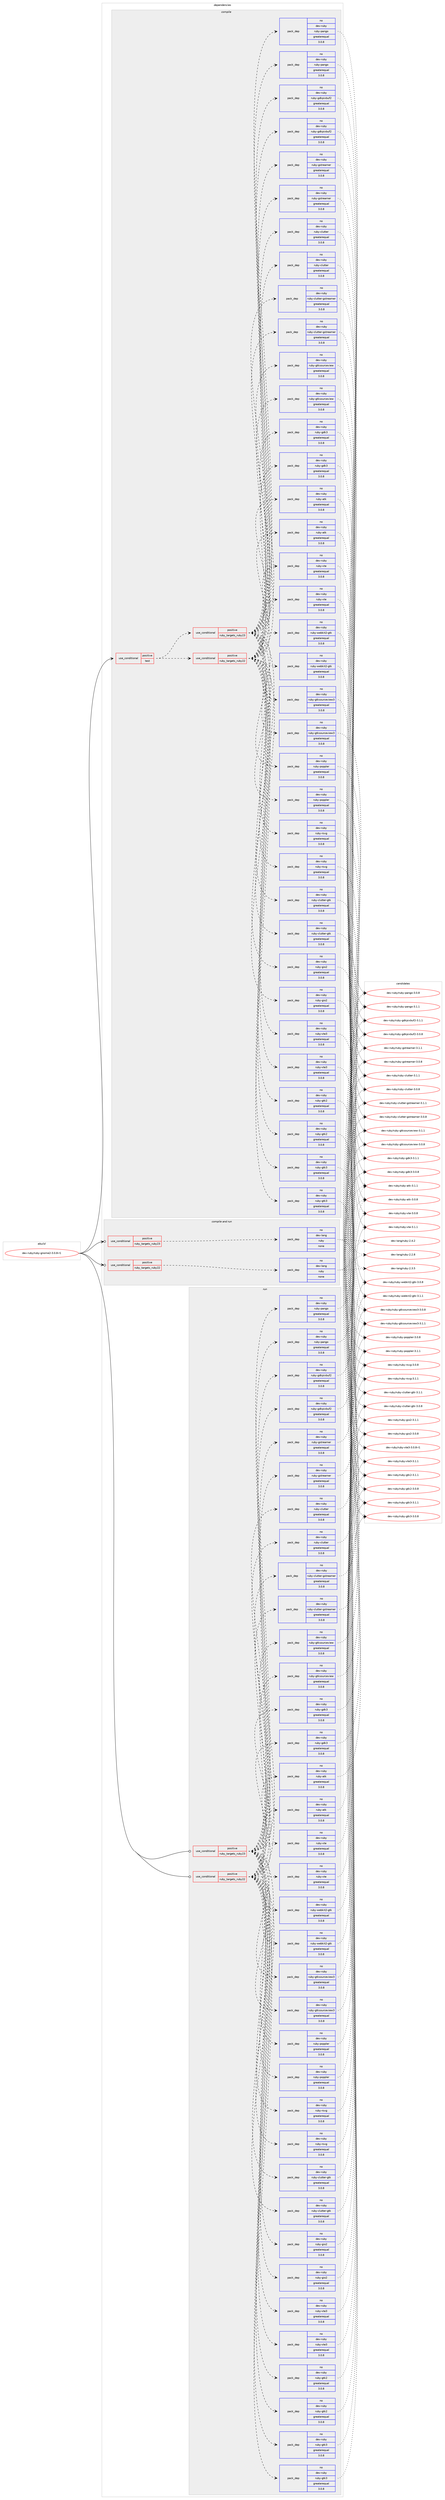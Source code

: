 digraph prolog {

# *************
# Graph options
# *************

newrank=true;
concentrate=true;
compound=true;
graph [rankdir=LR,fontname=Helvetica,fontsize=10,ranksep=1.5];#, ranksep=2.5, nodesep=0.2];
edge  [arrowhead=vee];
node  [fontname=Helvetica,fontsize=10];

# **********
# The ebuild
# **********

subgraph cluster_leftcol {
color=gray;
rank=same;
label=<<i>ebuild</i>>;
id [label="dev-ruby/ruby-gnome2-3.0.8-r1", color=red, width=4, href="../dev-ruby/ruby-gnome2-3.0.8-r1.svg"];
}

# ****************
# The dependencies
# ****************

subgraph cluster_midcol {
color=gray;
label=<<i>dependencies</i>>;
subgraph cluster_compile {
fillcolor="#eeeeee";
style=filled;
label=<<i>compile</i>>;
subgraph cond71017 {
dependency266559 [label=<<TABLE BORDER="0" CELLBORDER="1" CELLSPACING="0" CELLPADDING="4"><TR><TD ROWSPAN="3" CELLPADDING="10">use_conditional</TD></TR><TR><TD>positive</TD></TR><TR><TD>test</TD></TR></TABLE>>, shape=none, color=red];
subgraph cond71018 {
dependency266560 [label=<<TABLE BORDER="0" CELLBORDER="1" CELLSPACING="0" CELLPADDING="4"><TR><TD ROWSPAN="3" CELLPADDING="10">use_conditional</TD></TR><TR><TD>positive</TD></TR><TR><TD>ruby_targets_ruby22</TD></TR></TABLE>>, shape=none, color=red];
subgraph pack191428 {
dependency266561 [label=<<TABLE BORDER="0" CELLBORDER="1" CELLSPACING="0" CELLPADDING="4" WIDTH="220"><TR><TD ROWSPAN="6" CELLPADDING="30">pack_dep</TD></TR><TR><TD WIDTH="110">no</TD></TR><TR><TD>dev-ruby</TD></TR><TR><TD>ruby-atk</TD></TR><TR><TD>greaterequal</TD></TR><TR><TD>3.0.8</TD></TR></TABLE>>, shape=none, color=blue];
}
dependency266560:e -> dependency266561:w [weight=20,style="dashed",arrowhead="vee"];
subgraph pack191429 {
dependency266562 [label=<<TABLE BORDER="0" CELLBORDER="1" CELLSPACING="0" CELLPADDING="4" WIDTH="220"><TR><TD ROWSPAN="6" CELLPADDING="30">pack_dep</TD></TR><TR><TD WIDTH="110">no</TD></TR><TR><TD>dev-ruby</TD></TR><TR><TD>ruby-clutter</TD></TR><TR><TD>greaterequal</TD></TR><TR><TD>3.0.8</TD></TR></TABLE>>, shape=none, color=blue];
}
dependency266560:e -> dependency266562:w [weight=20,style="dashed",arrowhead="vee"];
subgraph pack191430 {
dependency266563 [label=<<TABLE BORDER="0" CELLBORDER="1" CELLSPACING="0" CELLPADDING="4" WIDTH="220"><TR><TD ROWSPAN="6" CELLPADDING="30">pack_dep</TD></TR><TR><TD WIDTH="110">no</TD></TR><TR><TD>dev-ruby</TD></TR><TR><TD>ruby-clutter-gstreamer</TD></TR><TR><TD>greaterequal</TD></TR><TR><TD>3.0.8</TD></TR></TABLE>>, shape=none, color=blue];
}
dependency266560:e -> dependency266563:w [weight=20,style="dashed",arrowhead="vee"];
subgraph pack191431 {
dependency266564 [label=<<TABLE BORDER="0" CELLBORDER="1" CELLSPACING="0" CELLPADDING="4" WIDTH="220"><TR><TD ROWSPAN="6" CELLPADDING="30">pack_dep</TD></TR><TR><TD WIDTH="110">no</TD></TR><TR><TD>dev-ruby</TD></TR><TR><TD>ruby-clutter-gtk</TD></TR><TR><TD>greaterequal</TD></TR><TR><TD>3.0.8</TD></TR></TABLE>>, shape=none, color=blue];
}
dependency266560:e -> dependency266564:w [weight=20,style="dashed",arrowhead="vee"];
subgraph pack191432 {
dependency266565 [label=<<TABLE BORDER="0" CELLBORDER="1" CELLSPACING="0" CELLPADDING="4" WIDTH="220"><TR><TD ROWSPAN="6" CELLPADDING="30">pack_dep</TD></TR><TR><TD WIDTH="110">no</TD></TR><TR><TD>dev-ruby</TD></TR><TR><TD>ruby-gdkpixbuf2</TD></TR><TR><TD>greaterequal</TD></TR><TR><TD>3.0.8</TD></TR></TABLE>>, shape=none, color=blue];
}
dependency266560:e -> dependency266565:w [weight=20,style="dashed",arrowhead="vee"];
subgraph pack191433 {
dependency266566 [label=<<TABLE BORDER="0" CELLBORDER="1" CELLSPACING="0" CELLPADDING="4" WIDTH="220"><TR><TD ROWSPAN="6" CELLPADDING="30">pack_dep</TD></TR><TR><TD WIDTH="110">no</TD></TR><TR><TD>dev-ruby</TD></TR><TR><TD>ruby-gdk3</TD></TR><TR><TD>greaterequal</TD></TR><TR><TD>3.0.8</TD></TR></TABLE>>, shape=none, color=blue];
}
dependency266560:e -> dependency266566:w [weight=20,style="dashed",arrowhead="vee"];
subgraph pack191434 {
dependency266567 [label=<<TABLE BORDER="0" CELLBORDER="1" CELLSPACING="0" CELLPADDING="4" WIDTH="220"><TR><TD ROWSPAN="6" CELLPADDING="30">pack_dep</TD></TR><TR><TD WIDTH="110">no</TD></TR><TR><TD>dev-ruby</TD></TR><TR><TD>ruby-gio2</TD></TR><TR><TD>greaterequal</TD></TR><TR><TD>3.0.8</TD></TR></TABLE>>, shape=none, color=blue];
}
dependency266560:e -> dependency266567:w [weight=20,style="dashed",arrowhead="vee"];
subgraph pack191435 {
dependency266568 [label=<<TABLE BORDER="0" CELLBORDER="1" CELLSPACING="0" CELLPADDING="4" WIDTH="220"><TR><TD ROWSPAN="6" CELLPADDING="30">pack_dep</TD></TR><TR><TD WIDTH="110">no</TD></TR><TR><TD>dev-ruby</TD></TR><TR><TD>ruby-gstreamer</TD></TR><TR><TD>greaterequal</TD></TR><TR><TD>3.0.8</TD></TR></TABLE>>, shape=none, color=blue];
}
dependency266560:e -> dependency266568:w [weight=20,style="dashed",arrowhead="vee"];
subgraph pack191436 {
dependency266569 [label=<<TABLE BORDER="0" CELLBORDER="1" CELLSPACING="0" CELLPADDING="4" WIDTH="220"><TR><TD ROWSPAN="6" CELLPADDING="30">pack_dep</TD></TR><TR><TD WIDTH="110">no</TD></TR><TR><TD>dev-ruby</TD></TR><TR><TD>ruby-gtk2</TD></TR><TR><TD>greaterequal</TD></TR><TR><TD>3.0.8</TD></TR></TABLE>>, shape=none, color=blue];
}
dependency266560:e -> dependency266569:w [weight=20,style="dashed",arrowhead="vee"];
subgraph pack191437 {
dependency266570 [label=<<TABLE BORDER="0" CELLBORDER="1" CELLSPACING="0" CELLPADDING="4" WIDTH="220"><TR><TD ROWSPAN="6" CELLPADDING="30">pack_dep</TD></TR><TR><TD WIDTH="110">no</TD></TR><TR><TD>dev-ruby</TD></TR><TR><TD>ruby-gtk3</TD></TR><TR><TD>greaterequal</TD></TR><TR><TD>3.0.8</TD></TR></TABLE>>, shape=none, color=blue];
}
dependency266560:e -> dependency266570:w [weight=20,style="dashed",arrowhead="vee"];
subgraph pack191438 {
dependency266571 [label=<<TABLE BORDER="0" CELLBORDER="1" CELLSPACING="0" CELLPADDING="4" WIDTH="220"><TR><TD ROWSPAN="6" CELLPADDING="30">pack_dep</TD></TR><TR><TD WIDTH="110">no</TD></TR><TR><TD>dev-ruby</TD></TR><TR><TD>ruby-gtksourceview</TD></TR><TR><TD>greaterequal</TD></TR><TR><TD>3.0.8</TD></TR></TABLE>>, shape=none, color=blue];
}
dependency266560:e -> dependency266571:w [weight=20,style="dashed",arrowhead="vee"];
subgraph pack191439 {
dependency266572 [label=<<TABLE BORDER="0" CELLBORDER="1" CELLSPACING="0" CELLPADDING="4" WIDTH="220"><TR><TD ROWSPAN="6" CELLPADDING="30">pack_dep</TD></TR><TR><TD WIDTH="110">no</TD></TR><TR><TD>dev-ruby</TD></TR><TR><TD>ruby-gtksourceview3</TD></TR><TR><TD>greaterequal</TD></TR><TR><TD>3.0.8</TD></TR></TABLE>>, shape=none, color=blue];
}
dependency266560:e -> dependency266572:w [weight=20,style="dashed",arrowhead="vee"];
subgraph pack191440 {
dependency266573 [label=<<TABLE BORDER="0" CELLBORDER="1" CELLSPACING="0" CELLPADDING="4" WIDTH="220"><TR><TD ROWSPAN="6" CELLPADDING="30">pack_dep</TD></TR><TR><TD WIDTH="110">no</TD></TR><TR><TD>dev-ruby</TD></TR><TR><TD>ruby-pango</TD></TR><TR><TD>greaterequal</TD></TR><TR><TD>3.0.8</TD></TR></TABLE>>, shape=none, color=blue];
}
dependency266560:e -> dependency266573:w [weight=20,style="dashed",arrowhead="vee"];
subgraph pack191441 {
dependency266574 [label=<<TABLE BORDER="0" CELLBORDER="1" CELLSPACING="0" CELLPADDING="4" WIDTH="220"><TR><TD ROWSPAN="6" CELLPADDING="30">pack_dep</TD></TR><TR><TD WIDTH="110">no</TD></TR><TR><TD>dev-ruby</TD></TR><TR><TD>ruby-poppler</TD></TR><TR><TD>greaterequal</TD></TR><TR><TD>3.0.8</TD></TR></TABLE>>, shape=none, color=blue];
}
dependency266560:e -> dependency266574:w [weight=20,style="dashed",arrowhead="vee"];
subgraph pack191442 {
dependency266575 [label=<<TABLE BORDER="0" CELLBORDER="1" CELLSPACING="0" CELLPADDING="4" WIDTH="220"><TR><TD ROWSPAN="6" CELLPADDING="30">pack_dep</TD></TR><TR><TD WIDTH="110">no</TD></TR><TR><TD>dev-ruby</TD></TR><TR><TD>ruby-rsvg</TD></TR><TR><TD>greaterequal</TD></TR><TR><TD>3.0.8</TD></TR></TABLE>>, shape=none, color=blue];
}
dependency266560:e -> dependency266575:w [weight=20,style="dashed",arrowhead="vee"];
subgraph pack191443 {
dependency266576 [label=<<TABLE BORDER="0" CELLBORDER="1" CELLSPACING="0" CELLPADDING="4" WIDTH="220"><TR><TD ROWSPAN="6" CELLPADDING="30">pack_dep</TD></TR><TR><TD WIDTH="110">no</TD></TR><TR><TD>dev-ruby</TD></TR><TR><TD>ruby-vte</TD></TR><TR><TD>greaterequal</TD></TR><TR><TD>3.0.8</TD></TR></TABLE>>, shape=none, color=blue];
}
dependency266560:e -> dependency266576:w [weight=20,style="dashed",arrowhead="vee"];
subgraph pack191444 {
dependency266577 [label=<<TABLE BORDER="0" CELLBORDER="1" CELLSPACING="0" CELLPADDING="4" WIDTH="220"><TR><TD ROWSPAN="6" CELLPADDING="30">pack_dep</TD></TR><TR><TD WIDTH="110">no</TD></TR><TR><TD>dev-ruby</TD></TR><TR><TD>ruby-vte3</TD></TR><TR><TD>greaterequal</TD></TR><TR><TD>3.0.8</TD></TR></TABLE>>, shape=none, color=blue];
}
dependency266560:e -> dependency266577:w [weight=20,style="dashed",arrowhead="vee"];
subgraph pack191445 {
dependency266578 [label=<<TABLE BORDER="0" CELLBORDER="1" CELLSPACING="0" CELLPADDING="4" WIDTH="220"><TR><TD ROWSPAN="6" CELLPADDING="30">pack_dep</TD></TR><TR><TD WIDTH="110">no</TD></TR><TR><TD>dev-ruby</TD></TR><TR><TD>ruby-webkit2-gtk</TD></TR><TR><TD>greaterequal</TD></TR><TR><TD>3.0.8</TD></TR></TABLE>>, shape=none, color=blue];
}
dependency266560:e -> dependency266578:w [weight=20,style="dashed",arrowhead="vee"];
}
dependency266559:e -> dependency266560:w [weight=20,style="dashed",arrowhead="vee"];
subgraph cond71019 {
dependency266579 [label=<<TABLE BORDER="0" CELLBORDER="1" CELLSPACING="0" CELLPADDING="4"><TR><TD ROWSPAN="3" CELLPADDING="10">use_conditional</TD></TR><TR><TD>positive</TD></TR><TR><TD>ruby_targets_ruby23</TD></TR></TABLE>>, shape=none, color=red];
subgraph pack191446 {
dependency266580 [label=<<TABLE BORDER="0" CELLBORDER="1" CELLSPACING="0" CELLPADDING="4" WIDTH="220"><TR><TD ROWSPAN="6" CELLPADDING="30">pack_dep</TD></TR><TR><TD WIDTH="110">no</TD></TR><TR><TD>dev-ruby</TD></TR><TR><TD>ruby-atk</TD></TR><TR><TD>greaterequal</TD></TR><TR><TD>3.0.8</TD></TR></TABLE>>, shape=none, color=blue];
}
dependency266579:e -> dependency266580:w [weight=20,style="dashed",arrowhead="vee"];
subgraph pack191447 {
dependency266581 [label=<<TABLE BORDER="0" CELLBORDER="1" CELLSPACING="0" CELLPADDING="4" WIDTH="220"><TR><TD ROWSPAN="6" CELLPADDING="30">pack_dep</TD></TR><TR><TD WIDTH="110">no</TD></TR><TR><TD>dev-ruby</TD></TR><TR><TD>ruby-clutter</TD></TR><TR><TD>greaterequal</TD></TR><TR><TD>3.0.8</TD></TR></TABLE>>, shape=none, color=blue];
}
dependency266579:e -> dependency266581:w [weight=20,style="dashed",arrowhead="vee"];
subgraph pack191448 {
dependency266582 [label=<<TABLE BORDER="0" CELLBORDER="1" CELLSPACING="0" CELLPADDING="4" WIDTH="220"><TR><TD ROWSPAN="6" CELLPADDING="30">pack_dep</TD></TR><TR><TD WIDTH="110">no</TD></TR><TR><TD>dev-ruby</TD></TR><TR><TD>ruby-clutter-gstreamer</TD></TR><TR><TD>greaterequal</TD></TR><TR><TD>3.0.8</TD></TR></TABLE>>, shape=none, color=blue];
}
dependency266579:e -> dependency266582:w [weight=20,style="dashed",arrowhead="vee"];
subgraph pack191449 {
dependency266583 [label=<<TABLE BORDER="0" CELLBORDER="1" CELLSPACING="0" CELLPADDING="4" WIDTH="220"><TR><TD ROWSPAN="6" CELLPADDING="30">pack_dep</TD></TR><TR><TD WIDTH="110">no</TD></TR><TR><TD>dev-ruby</TD></TR><TR><TD>ruby-clutter-gtk</TD></TR><TR><TD>greaterequal</TD></TR><TR><TD>3.0.8</TD></TR></TABLE>>, shape=none, color=blue];
}
dependency266579:e -> dependency266583:w [weight=20,style="dashed",arrowhead="vee"];
subgraph pack191450 {
dependency266584 [label=<<TABLE BORDER="0" CELLBORDER="1" CELLSPACING="0" CELLPADDING="4" WIDTH="220"><TR><TD ROWSPAN="6" CELLPADDING="30">pack_dep</TD></TR><TR><TD WIDTH="110">no</TD></TR><TR><TD>dev-ruby</TD></TR><TR><TD>ruby-gdkpixbuf2</TD></TR><TR><TD>greaterequal</TD></TR><TR><TD>3.0.8</TD></TR></TABLE>>, shape=none, color=blue];
}
dependency266579:e -> dependency266584:w [weight=20,style="dashed",arrowhead="vee"];
subgraph pack191451 {
dependency266585 [label=<<TABLE BORDER="0" CELLBORDER="1" CELLSPACING="0" CELLPADDING="4" WIDTH="220"><TR><TD ROWSPAN="6" CELLPADDING="30">pack_dep</TD></TR><TR><TD WIDTH="110">no</TD></TR><TR><TD>dev-ruby</TD></TR><TR><TD>ruby-gdk3</TD></TR><TR><TD>greaterequal</TD></TR><TR><TD>3.0.8</TD></TR></TABLE>>, shape=none, color=blue];
}
dependency266579:e -> dependency266585:w [weight=20,style="dashed",arrowhead="vee"];
subgraph pack191452 {
dependency266586 [label=<<TABLE BORDER="0" CELLBORDER="1" CELLSPACING="0" CELLPADDING="4" WIDTH="220"><TR><TD ROWSPAN="6" CELLPADDING="30">pack_dep</TD></TR><TR><TD WIDTH="110">no</TD></TR><TR><TD>dev-ruby</TD></TR><TR><TD>ruby-gio2</TD></TR><TR><TD>greaterequal</TD></TR><TR><TD>3.0.8</TD></TR></TABLE>>, shape=none, color=blue];
}
dependency266579:e -> dependency266586:w [weight=20,style="dashed",arrowhead="vee"];
subgraph pack191453 {
dependency266587 [label=<<TABLE BORDER="0" CELLBORDER="1" CELLSPACING="0" CELLPADDING="4" WIDTH="220"><TR><TD ROWSPAN="6" CELLPADDING="30">pack_dep</TD></TR><TR><TD WIDTH="110">no</TD></TR><TR><TD>dev-ruby</TD></TR><TR><TD>ruby-gstreamer</TD></TR><TR><TD>greaterequal</TD></TR><TR><TD>3.0.8</TD></TR></TABLE>>, shape=none, color=blue];
}
dependency266579:e -> dependency266587:w [weight=20,style="dashed",arrowhead="vee"];
subgraph pack191454 {
dependency266588 [label=<<TABLE BORDER="0" CELLBORDER="1" CELLSPACING="0" CELLPADDING="4" WIDTH="220"><TR><TD ROWSPAN="6" CELLPADDING="30">pack_dep</TD></TR><TR><TD WIDTH="110">no</TD></TR><TR><TD>dev-ruby</TD></TR><TR><TD>ruby-gtk2</TD></TR><TR><TD>greaterequal</TD></TR><TR><TD>3.0.8</TD></TR></TABLE>>, shape=none, color=blue];
}
dependency266579:e -> dependency266588:w [weight=20,style="dashed",arrowhead="vee"];
subgraph pack191455 {
dependency266589 [label=<<TABLE BORDER="0" CELLBORDER="1" CELLSPACING="0" CELLPADDING="4" WIDTH="220"><TR><TD ROWSPAN="6" CELLPADDING="30">pack_dep</TD></TR><TR><TD WIDTH="110">no</TD></TR><TR><TD>dev-ruby</TD></TR><TR><TD>ruby-gtk3</TD></TR><TR><TD>greaterequal</TD></TR><TR><TD>3.0.8</TD></TR></TABLE>>, shape=none, color=blue];
}
dependency266579:e -> dependency266589:w [weight=20,style="dashed",arrowhead="vee"];
subgraph pack191456 {
dependency266590 [label=<<TABLE BORDER="0" CELLBORDER="1" CELLSPACING="0" CELLPADDING="4" WIDTH="220"><TR><TD ROWSPAN="6" CELLPADDING="30">pack_dep</TD></TR><TR><TD WIDTH="110">no</TD></TR><TR><TD>dev-ruby</TD></TR><TR><TD>ruby-gtksourceview</TD></TR><TR><TD>greaterequal</TD></TR><TR><TD>3.0.8</TD></TR></TABLE>>, shape=none, color=blue];
}
dependency266579:e -> dependency266590:w [weight=20,style="dashed",arrowhead="vee"];
subgraph pack191457 {
dependency266591 [label=<<TABLE BORDER="0" CELLBORDER="1" CELLSPACING="0" CELLPADDING="4" WIDTH="220"><TR><TD ROWSPAN="6" CELLPADDING="30">pack_dep</TD></TR><TR><TD WIDTH="110">no</TD></TR><TR><TD>dev-ruby</TD></TR><TR><TD>ruby-gtksourceview3</TD></TR><TR><TD>greaterequal</TD></TR><TR><TD>3.0.8</TD></TR></TABLE>>, shape=none, color=blue];
}
dependency266579:e -> dependency266591:w [weight=20,style="dashed",arrowhead="vee"];
subgraph pack191458 {
dependency266592 [label=<<TABLE BORDER="0" CELLBORDER="1" CELLSPACING="0" CELLPADDING="4" WIDTH="220"><TR><TD ROWSPAN="6" CELLPADDING="30">pack_dep</TD></TR><TR><TD WIDTH="110">no</TD></TR><TR><TD>dev-ruby</TD></TR><TR><TD>ruby-pango</TD></TR><TR><TD>greaterequal</TD></TR><TR><TD>3.0.8</TD></TR></TABLE>>, shape=none, color=blue];
}
dependency266579:e -> dependency266592:w [weight=20,style="dashed",arrowhead="vee"];
subgraph pack191459 {
dependency266593 [label=<<TABLE BORDER="0" CELLBORDER="1" CELLSPACING="0" CELLPADDING="4" WIDTH="220"><TR><TD ROWSPAN="6" CELLPADDING="30">pack_dep</TD></TR><TR><TD WIDTH="110">no</TD></TR><TR><TD>dev-ruby</TD></TR><TR><TD>ruby-poppler</TD></TR><TR><TD>greaterequal</TD></TR><TR><TD>3.0.8</TD></TR></TABLE>>, shape=none, color=blue];
}
dependency266579:e -> dependency266593:w [weight=20,style="dashed",arrowhead="vee"];
subgraph pack191460 {
dependency266594 [label=<<TABLE BORDER="0" CELLBORDER="1" CELLSPACING="0" CELLPADDING="4" WIDTH="220"><TR><TD ROWSPAN="6" CELLPADDING="30">pack_dep</TD></TR><TR><TD WIDTH="110">no</TD></TR><TR><TD>dev-ruby</TD></TR><TR><TD>ruby-rsvg</TD></TR><TR><TD>greaterequal</TD></TR><TR><TD>3.0.8</TD></TR></TABLE>>, shape=none, color=blue];
}
dependency266579:e -> dependency266594:w [weight=20,style="dashed",arrowhead="vee"];
subgraph pack191461 {
dependency266595 [label=<<TABLE BORDER="0" CELLBORDER="1" CELLSPACING="0" CELLPADDING="4" WIDTH="220"><TR><TD ROWSPAN="6" CELLPADDING="30">pack_dep</TD></TR><TR><TD WIDTH="110">no</TD></TR><TR><TD>dev-ruby</TD></TR><TR><TD>ruby-vte</TD></TR><TR><TD>greaterequal</TD></TR><TR><TD>3.0.8</TD></TR></TABLE>>, shape=none, color=blue];
}
dependency266579:e -> dependency266595:w [weight=20,style="dashed",arrowhead="vee"];
subgraph pack191462 {
dependency266596 [label=<<TABLE BORDER="0" CELLBORDER="1" CELLSPACING="0" CELLPADDING="4" WIDTH="220"><TR><TD ROWSPAN="6" CELLPADDING="30">pack_dep</TD></TR><TR><TD WIDTH="110">no</TD></TR><TR><TD>dev-ruby</TD></TR><TR><TD>ruby-vte3</TD></TR><TR><TD>greaterequal</TD></TR><TR><TD>3.0.8</TD></TR></TABLE>>, shape=none, color=blue];
}
dependency266579:e -> dependency266596:w [weight=20,style="dashed",arrowhead="vee"];
subgraph pack191463 {
dependency266597 [label=<<TABLE BORDER="0" CELLBORDER="1" CELLSPACING="0" CELLPADDING="4" WIDTH="220"><TR><TD ROWSPAN="6" CELLPADDING="30">pack_dep</TD></TR><TR><TD WIDTH="110">no</TD></TR><TR><TD>dev-ruby</TD></TR><TR><TD>ruby-webkit2-gtk</TD></TR><TR><TD>greaterequal</TD></TR><TR><TD>3.0.8</TD></TR></TABLE>>, shape=none, color=blue];
}
dependency266579:e -> dependency266597:w [weight=20,style="dashed",arrowhead="vee"];
}
dependency266559:e -> dependency266579:w [weight=20,style="dashed",arrowhead="vee"];
}
id:e -> dependency266559:w [weight=20,style="solid",arrowhead="vee"];
}
subgraph cluster_compileandrun {
fillcolor="#eeeeee";
style=filled;
label=<<i>compile and run</i>>;
subgraph cond71020 {
dependency266598 [label=<<TABLE BORDER="0" CELLBORDER="1" CELLSPACING="0" CELLPADDING="4"><TR><TD ROWSPAN="3" CELLPADDING="10">use_conditional</TD></TR><TR><TD>positive</TD></TR><TR><TD>ruby_targets_ruby22</TD></TR></TABLE>>, shape=none, color=red];
subgraph pack191464 {
dependency266599 [label=<<TABLE BORDER="0" CELLBORDER="1" CELLSPACING="0" CELLPADDING="4" WIDTH="220"><TR><TD ROWSPAN="6" CELLPADDING="30">pack_dep</TD></TR><TR><TD WIDTH="110">no</TD></TR><TR><TD>dev-lang</TD></TR><TR><TD>ruby</TD></TR><TR><TD>none</TD></TR><TR><TD></TD></TR></TABLE>>, shape=none, color=blue];
}
dependency266598:e -> dependency266599:w [weight=20,style="dashed",arrowhead="vee"];
}
id:e -> dependency266598:w [weight=20,style="solid",arrowhead="odotvee"];
subgraph cond71021 {
dependency266600 [label=<<TABLE BORDER="0" CELLBORDER="1" CELLSPACING="0" CELLPADDING="4"><TR><TD ROWSPAN="3" CELLPADDING="10">use_conditional</TD></TR><TR><TD>positive</TD></TR><TR><TD>ruby_targets_ruby23</TD></TR></TABLE>>, shape=none, color=red];
subgraph pack191465 {
dependency266601 [label=<<TABLE BORDER="0" CELLBORDER="1" CELLSPACING="0" CELLPADDING="4" WIDTH="220"><TR><TD ROWSPAN="6" CELLPADDING="30">pack_dep</TD></TR><TR><TD WIDTH="110">no</TD></TR><TR><TD>dev-lang</TD></TR><TR><TD>ruby</TD></TR><TR><TD>none</TD></TR><TR><TD></TD></TR></TABLE>>, shape=none, color=blue];
}
dependency266600:e -> dependency266601:w [weight=20,style="dashed",arrowhead="vee"];
}
id:e -> dependency266600:w [weight=20,style="solid",arrowhead="odotvee"];
}
subgraph cluster_run {
fillcolor="#eeeeee";
style=filled;
label=<<i>run</i>>;
subgraph cond71022 {
dependency266602 [label=<<TABLE BORDER="0" CELLBORDER="1" CELLSPACING="0" CELLPADDING="4"><TR><TD ROWSPAN="3" CELLPADDING="10">use_conditional</TD></TR><TR><TD>positive</TD></TR><TR><TD>ruby_targets_ruby22</TD></TR></TABLE>>, shape=none, color=red];
subgraph pack191466 {
dependency266603 [label=<<TABLE BORDER="0" CELLBORDER="1" CELLSPACING="0" CELLPADDING="4" WIDTH="220"><TR><TD ROWSPAN="6" CELLPADDING="30">pack_dep</TD></TR><TR><TD WIDTH="110">no</TD></TR><TR><TD>dev-ruby</TD></TR><TR><TD>ruby-atk</TD></TR><TR><TD>greaterequal</TD></TR><TR><TD>3.0.8</TD></TR></TABLE>>, shape=none, color=blue];
}
dependency266602:e -> dependency266603:w [weight=20,style="dashed",arrowhead="vee"];
subgraph pack191467 {
dependency266604 [label=<<TABLE BORDER="0" CELLBORDER="1" CELLSPACING="0" CELLPADDING="4" WIDTH="220"><TR><TD ROWSPAN="6" CELLPADDING="30">pack_dep</TD></TR><TR><TD WIDTH="110">no</TD></TR><TR><TD>dev-ruby</TD></TR><TR><TD>ruby-clutter</TD></TR><TR><TD>greaterequal</TD></TR><TR><TD>3.0.8</TD></TR></TABLE>>, shape=none, color=blue];
}
dependency266602:e -> dependency266604:w [weight=20,style="dashed",arrowhead="vee"];
subgraph pack191468 {
dependency266605 [label=<<TABLE BORDER="0" CELLBORDER="1" CELLSPACING="0" CELLPADDING="4" WIDTH="220"><TR><TD ROWSPAN="6" CELLPADDING="30">pack_dep</TD></TR><TR><TD WIDTH="110">no</TD></TR><TR><TD>dev-ruby</TD></TR><TR><TD>ruby-clutter-gstreamer</TD></TR><TR><TD>greaterequal</TD></TR><TR><TD>3.0.8</TD></TR></TABLE>>, shape=none, color=blue];
}
dependency266602:e -> dependency266605:w [weight=20,style="dashed",arrowhead="vee"];
subgraph pack191469 {
dependency266606 [label=<<TABLE BORDER="0" CELLBORDER="1" CELLSPACING="0" CELLPADDING="4" WIDTH="220"><TR><TD ROWSPAN="6" CELLPADDING="30">pack_dep</TD></TR><TR><TD WIDTH="110">no</TD></TR><TR><TD>dev-ruby</TD></TR><TR><TD>ruby-clutter-gtk</TD></TR><TR><TD>greaterequal</TD></TR><TR><TD>3.0.8</TD></TR></TABLE>>, shape=none, color=blue];
}
dependency266602:e -> dependency266606:w [weight=20,style="dashed",arrowhead="vee"];
subgraph pack191470 {
dependency266607 [label=<<TABLE BORDER="0" CELLBORDER="1" CELLSPACING="0" CELLPADDING="4" WIDTH="220"><TR><TD ROWSPAN="6" CELLPADDING="30">pack_dep</TD></TR><TR><TD WIDTH="110">no</TD></TR><TR><TD>dev-ruby</TD></TR><TR><TD>ruby-gdkpixbuf2</TD></TR><TR><TD>greaterequal</TD></TR><TR><TD>3.0.8</TD></TR></TABLE>>, shape=none, color=blue];
}
dependency266602:e -> dependency266607:w [weight=20,style="dashed",arrowhead="vee"];
subgraph pack191471 {
dependency266608 [label=<<TABLE BORDER="0" CELLBORDER="1" CELLSPACING="0" CELLPADDING="4" WIDTH="220"><TR><TD ROWSPAN="6" CELLPADDING="30">pack_dep</TD></TR><TR><TD WIDTH="110">no</TD></TR><TR><TD>dev-ruby</TD></TR><TR><TD>ruby-gdk3</TD></TR><TR><TD>greaterequal</TD></TR><TR><TD>3.0.8</TD></TR></TABLE>>, shape=none, color=blue];
}
dependency266602:e -> dependency266608:w [weight=20,style="dashed",arrowhead="vee"];
subgraph pack191472 {
dependency266609 [label=<<TABLE BORDER="0" CELLBORDER="1" CELLSPACING="0" CELLPADDING="4" WIDTH="220"><TR><TD ROWSPAN="6" CELLPADDING="30">pack_dep</TD></TR><TR><TD WIDTH="110">no</TD></TR><TR><TD>dev-ruby</TD></TR><TR><TD>ruby-gio2</TD></TR><TR><TD>greaterequal</TD></TR><TR><TD>3.0.8</TD></TR></TABLE>>, shape=none, color=blue];
}
dependency266602:e -> dependency266609:w [weight=20,style="dashed",arrowhead="vee"];
subgraph pack191473 {
dependency266610 [label=<<TABLE BORDER="0" CELLBORDER="1" CELLSPACING="0" CELLPADDING="4" WIDTH="220"><TR><TD ROWSPAN="6" CELLPADDING="30">pack_dep</TD></TR><TR><TD WIDTH="110">no</TD></TR><TR><TD>dev-ruby</TD></TR><TR><TD>ruby-gstreamer</TD></TR><TR><TD>greaterequal</TD></TR><TR><TD>3.0.8</TD></TR></TABLE>>, shape=none, color=blue];
}
dependency266602:e -> dependency266610:w [weight=20,style="dashed",arrowhead="vee"];
subgraph pack191474 {
dependency266611 [label=<<TABLE BORDER="0" CELLBORDER="1" CELLSPACING="0" CELLPADDING="4" WIDTH="220"><TR><TD ROWSPAN="6" CELLPADDING="30">pack_dep</TD></TR><TR><TD WIDTH="110">no</TD></TR><TR><TD>dev-ruby</TD></TR><TR><TD>ruby-gtk2</TD></TR><TR><TD>greaterequal</TD></TR><TR><TD>3.0.8</TD></TR></TABLE>>, shape=none, color=blue];
}
dependency266602:e -> dependency266611:w [weight=20,style="dashed",arrowhead="vee"];
subgraph pack191475 {
dependency266612 [label=<<TABLE BORDER="0" CELLBORDER="1" CELLSPACING="0" CELLPADDING="4" WIDTH="220"><TR><TD ROWSPAN="6" CELLPADDING="30">pack_dep</TD></TR><TR><TD WIDTH="110">no</TD></TR><TR><TD>dev-ruby</TD></TR><TR><TD>ruby-gtk3</TD></TR><TR><TD>greaterequal</TD></TR><TR><TD>3.0.8</TD></TR></TABLE>>, shape=none, color=blue];
}
dependency266602:e -> dependency266612:w [weight=20,style="dashed",arrowhead="vee"];
subgraph pack191476 {
dependency266613 [label=<<TABLE BORDER="0" CELLBORDER="1" CELLSPACING="0" CELLPADDING="4" WIDTH="220"><TR><TD ROWSPAN="6" CELLPADDING="30">pack_dep</TD></TR><TR><TD WIDTH="110">no</TD></TR><TR><TD>dev-ruby</TD></TR><TR><TD>ruby-gtksourceview</TD></TR><TR><TD>greaterequal</TD></TR><TR><TD>3.0.8</TD></TR></TABLE>>, shape=none, color=blue];
}
dependency266602:e -> dependency266613:w [weight=20,style="dashed",arrowhead="vee"];
subgraph pack191477 {
dependency266614 [label=<<TABLE BORDER="0" CELLBORDER="1" CELLSPACING="0" CELLPADDING="4" WIDTH="220"><TR><TD ROWSPAN="6" CELLPADDING="30">pack_dep</TD></TR><TR><TD WIDTH="110">no</TD></TR><TR><TD>dev-ruby</TD></TR><TR><TD>ruby-gtksourceview3</TD></TR><TR><TD>greaterequal</TD></TR><TR><TD>3.0.8</TD></TR></TABLE>>, shape=none, color=blue];
}
dependency266602:e -> dependency266614:w [weight=20,style="dashed",arrowhead="vee"];
subgraph pack191478 {
dependency266615 [label=<<TABLE BORDER="0" CELLBORDER="1" CELLSPACING="0" CELLPADDING="4" WIDTH="220"><TR><TD ROWSPAN="6" CELLPADDING="30">pack_dep</TD></TR><TR><TD WIDTH="110">no</TD></TR><TR><TD>dev-ruby</TD></TR><TR><TD>ruby-pango</TD></TR><TR><TD>greaterequal</TD></TR><TR><TD>3.0.8</TD></TR></TABLE>>, shape=none, color=blue];
}
dependency266602:e -> dependency266615:w [weight=20,style="dashed",arrowhead="vee"];
subgraph pack191479 {
dependency266616 [label=<<TABLE BORDER="0" CELLBORDER="1" CELLSPACING="0" CELLPADDING="4" WIDTH="220"><TR><TD ROWSPAN="6" CELLPADDING="30">pack_dep</TD></TR><TR><TD WIDTH="110">no</TD></TR><TR><TD>dev-ruby</TD></TR><TR><TD>ruby-poppler</TD></TR><TR><TD>greaterequal</TD></TR><TR><TD>3.0.8</TD></TR></TABLE>>, shape=none, color=blue];
}
dependency266602:e -> dependency266616:w [weight=20,style="dashed",arrowhead="vee"];
subgraph pack191480 {
dependency266617 [label=<<TABLE BORDER="0" CELLBORDER="1" CELLSPACING="0" CELLPADDING="4" WIDTH="220"><TR><TD ROWSPAN="6" CELLPADDING="30">pack_dep</TD></TR><TR><TD WIDTH="110">no</TD></TR><TR><TD>dev-ruby</TD></TR><TR><TD>ruby-rsvg</TD></TR><TR><TD>greaterequal</TD></TR><TR><TD>3.0.8</TD></TR></TABLE>>, shape=none, color=blue];
}
dependency266602:e -> dependency266617:w [weight=20,style="dashed",arrowhead="vee"];
subgraph pack191481 {
dependency266618 [label=<<TABLE BORDER="0" CELLBORDER="1" CELLSPACING="0" CELLPADDING="4" WIDTH="220"><TR><TD ROWSPAN="6" CELLPADDING="30">pack_dep</TD></TR><TR><TD WIDTH="110">no</TD></TR><TR><TD>dev-ruby</TD></TR><TR><TD>ruby-vte</TD></TR><TR><TD>greaterequal</TD></TR><TR><TD>3.0.8</TD></TR></TABLE>>, shape=none, color=blue];
}
dependency266602:e -> dependency266618:w [weight=20,style="dashed",arrowhead="vee"];
subgraph pack191482 {
dependency266619 [label=<<TABLE BORDER="0" CELLBORDER="1" CELLSPACING="0" CELLPADDING="4" WIDTH="220"><TR><TD ROWSPAN="6" CELLPADDING="30">pack_dep</TD></TR><TR><TD WIDTH="110">no</TD></TR><TR><TD>dev-ruby</TD></TR><TR><TD>ruby-vte3</TD></TR><TR><TD>greaterequal</TD></TR><TR><TD>3.0.8</TD></TR></TABLE>>, shape=none, color=blue];
}
dependency266602:e -> dependency266619:w [weight=20,style="dashed",arrowhead="vee"];
subgraph pack191483 {
dependency266620 [label=<<TABLE BORDER="0" CELLBORDER="1" CELLSPACING="0" CELLPADDING="4" WIDTH="220"><TR><TD ROWSPAN="6" CELLPADDING="30">pack_dep</TD></TR><TR><TD WIDTH="110">no</TD></TR><TR><TD>dev-ruby</TD></TR><TR><TD>ruby-webkit2-gtk</TD></TR><TR><TD>greaterequal</TD></TR><TR><TD>3.0.8</TD></TR></TABLE>>, shape=none, color=blue];
}
dependency266602:e -> dependency266620:w [weight=20,style="dashed",arrowhead="vee"];
}
id:e -> dependency266602:w [weight=20,style="solid",arrowhead="odot"];
subgraph cond71023 {
dependency266621 [label=<<TABLE BORDER="0" CELLBORDER="1" CELLSPACING="0" CELLPADDING="4"><TR><TD ROWSPAN="3" CELLPADDING="10">use_conditional</TD></TR><TR><TD>positive</TD></TR><TR><TD>ruby_targets_ruby23</TD></TR></TABLE>>, shape=none, color=red];
subgraph pack191484 {
dependency266622 [label=<<TABLE BORDER="0" CELLBORDER="1" CELLSPACING="0" CELLPADDING="4" WIDTH="220"><TR><TD ROWSPAN="6" CELLPADDING="30">pack_dep</TD></TR><TR><TD WIDTH="110">no</TD></TR><TR><TD>dev-ruby</TD></TR><TR><TD>ruby-atk</TD></TR><TR><TD>greaterequal</TD></TR><TR><TD>3.0.8</TD></TR></TABLE>>, shape=none, color=blue];
}
dependency266621:e -> dependency266622:w [weight=20,style="dashed",arrowhead="vee"];
subgraph pack191485 {
dependency266623 [label=<<TABLE BORDER="0" CELLBORDER="1" CELLSPACING="0" CELLPADDING="4" WIDTH="220"><TR><TD ROWSPAN="6" CELLPADDING="30">pack_dep</TD></TR><TR><TD WIDTH="110">no</TD></TR><TR><TD>dev-ruby</TD></TR><TR><TD>ruby-clutter</TD></TR><TR><TD>greaterequal</TD></TR><TR><TD>3.0.8</TD></TR></TABLE>>, shape=none, color=blue];
}
dependency266621:e -> dependency266623:w [weight=20,style="dashed",arrowhead="vee"];
subgraph pack191486 {
dependency266624 [label=<<TABLE BORDER="0" CELLBORDER="1" CELLSPACING="0" CELLPADDING="4" WIDTH="220"><TR><TD ROWSPAN="6" CELLPADDING="30">pack_dep</TD></TR><TR><TD WIDTH="110">no</TD></TR><TR><TD>dev-ruby</TD></TR><TR><TD>ruby-clutter-gstreamer</TD></TR><TR><TD>greaterequal</TD></TR><TR><TD>3.0.8</TD></TR></TABLE>>, shape=none, color=blue];
}
dependency266621:e -> dependency266624:w [weight=20,style="dashed",arrowhead="vee"];
subgraph pack191487 {
dependency266625 [label=<<TABLE BORDER="0" CELLBORDER="1" CELLSPACING="0" CELLPADDING="4" WIDTH="220"><TR><TD ROWSPAN="6" CELLPADDING="30">pack_dep</TD></TR><TR><TD WIDTH="110">no</TD></TR><TR><TD>dev-ruby</TD></TR><TR><TD>ruby-clutter-gtk</TD></TR><TR><TD>greaterequal</TD></TR><TR><TD>3.0.8</TD></TR></TABLE>>, shape=none, color=blue];
}
dependency266621:e -> dependency266625:w [weight=20,style="dashed",arrowhead="vee"];
subgraph pack191488 {
dependency266626 [label=<<TABLE BORDER="0" CELLBORDER="1" CELLSPACING="0" CELLPADDING="4" WIDTH="220"><TR><TD ROWSPAN="6" CELLPADDING="30">pack_dep</TD></TR><TR><TD WIDTH="110">no</TD></TR><TR><TD>dev-ruby</TD></TR><TR><TD>ruby-gdkpixbuf2</TD></TR><TR><TD>greaterequal</TD></TR><TR><TD>3.0.8</TD></TR></TABLE>>, shape=none, color=blue];
}
dependency266621:e -> dependency266626:w [weight=20,style="dashed",arrowhead="vee"];
subgraph pack191489 {
dependency266627 [label=<<TABLE BORDER="0" CELLBORDER="1" CELLSPACING="0" CELLPADDING="4" WIDTH="220"><TR><TD ROWSPAN="6" CELLPADDING="30">pack_dep</TD></TR><TR><TD WIDTH="110">no</TD></TR><TR><TD>dev-ruby</TD></TR><TR><TD>ruby-gdk3</TD></TR><TR><TD>greaterequal</TD></TR><TR><TD>3.0.8</TD></TR></TABLE>>, shape=none, color=blue];
}
dependency266621:e -> dependency266627:w [weight=20,style="dashed",arrowhead="vee"];
subgraph pack191490 {
dependency266628 [label=<<TABLE BORDER="0" CELLBORDER="1" CELLSPACING="0" CELLPADDING="4" WIDTH="220"><TR><TD ROWSPAN="6" CELLPADDING="30">pack_dep</TD></TR><TR><TD WIDTH="110">no</TD></TR><TR><TD>dev-ruby</TD></TR><TR><TD>ruby-gio2</TD></TR><TR><TD>greaterequal</TD></TR><TR><TD>3.0.8</TD></TR></TABLE>>, shape=none, color=blue];
}
dependency266621:e -> dependency266628:w [weight=20,style="dashed",arrowhead="vee"];
subgraph pack191491 {
dependency266629 [label=<<TABLE BORDER="0" CELLBORDER="1" CELLSPACING="0" CELLPADDING="4" WIDTH="220"><TR><TD ROWSPAN="6" CELLPADDING="30">pack_dep</TD></TR><TR><TD WIDTH="110">no</TD></TR><TR><TD>dev-ruby</TD></TR><TR><TD>ruby-gstreamer</TD></TR><TR><TD>greaterequal</TD></TR><TR><TD>3.0.8</TD></TR></TABLE>>, shape=none, color=blue];
}
dependency266621:e -> dependency266629:w [weight=20,style="dashed",arrowhead="vee"];
subgraph pack191492 {
dependency266630 [label=<<TABLE BORDER="0" CELLBORDER="1" CELLSPACING="0" CELLPADDING="4" WIDTH="220"><TR><TD ROWSPAN="6" CELLPADDING="30">pack_dep</TD></TR><TR><TD WIDTH="110">no</TD></TR><TR><TD>dev-ruby</TD></TR><TR><TD>ruby-gtk2</TD></TR><TR><TD>greaterequal</TD></TR><TR><TD>3.0.8</TD></TR></TABLE>>, shape=none, color=blue];
}
dependency266621:e -> dependency266630:w [weight=20,style="dashed",arrowhead="vee"];
subgraph pack191493 {
dependency266631 [label=<<TABLE BORDER="0" CELLBORDER="1" CELLSPACING="0" CELLPADDING="4" WIDTH="220"><TR><TD ROWSPAN="6" CELLPADDING="30">pack_dep</TD></TR><TR><TD WIDTH="110">no</TD></TR><TR><TD>dev-ruby</TD></TR><TR><TD>ruby-gtk3</TD></TR><TR><TD>greaterequal</TD></TR><TR><TD>3.0.8</TD></TR></TABLE>>, shape=none, color=blue];
}
dependency266621:e -> dependency266631:w [weight=20,style="dashed",arrowhead="vee"];
subgraph pack191494 {
dependency266632 [label=<<TABLE BORDER="0" CELLBORDER="1" CELLSPACING="0" CELLPADDING="4" WIDTH="220"><TR><TD ROWSPAN="6" CELLPADDING="30">pack_dep</TD></TR><TR><TD WIDTH="110">no</TD></TR><TR><TD>dev-ruby</TD></TR><TR><TD>ruby-gtksourceview</TD></TR><TR><TD>greaterequal</TD></TR><TR><TD>3.0.8</TD></TR></TABLE>>, shape=none, color=blue];
}
dependency266621:e -> dependency266632:w [weight=20,style="dashed",arrowhead="vee"];
subgraph pack191495 {
dependency266633 [label=<<TABLE BORDER="0" CELLBORDER="1" CELLSPACING="0" CELLPADDING="4" WIDTH="220"><TR><TD ROWSPAN="6" CELLPADDING="30">pack_dep</TD></TR><TR><TD WIDTH="110">no</TD></TR><TR><TD>dev-ruby</TD></TR><TR><TD>ruby-gtksourceview3</TD></TR><TR><TD>greaterequal</TD></TR><TR><TD>3.0.8</TD></TR></TABLE>>, shape=none, color=blue];
}
dependency266621:e -> dependency266633:w [weight=20,style="dashed",arrowhead="vee"];
subgraph pack191496 {
dependency266634 [label=<<TABLE BORDER="0" CELLBORDER="1" CELLSPACING="0" CELLPADDING="4" WIDTH="220"><TR><TD ROWSPAN="6" CELLPADDING="30">pack_dep</TD></TR><TR><TD WIDTH="110">no</TD></TR><TR><TD>dev-ruby</TD></TR><TR><TD>ruby-pango</TD></TR><TR><TD>greaterequal</TD></TR><TR><TD>3.0.8</TD></TR></TABLE>>, shape=none, color=blue];
}
dependency266621:e -> dependency266634:w [weight=20,style="dashed",arrowhead="vee"];
subgraph pack191497 {
dependency266635 [label=<<TABLE BORDER="0" CELLBORDER="1" CELLSPACING="0" CELLPADDING="4" WIDTH="220"><TR><TD ROWSPAN="6" CELLPADDING="30">pack_dep</TD></TR><TR><TD WIDTH="110">no</TD></TR><TR><TD>dev-ruby</TD></TR><TR><TD>ruby-poppler</TD></TR><TR><TD>greaterequal</TD></TR><TR><TD>3.0.8</TD></TR></TABLE>>, shape=none, color=blue];
}
dependency266621:e -> dependency266635:w [weight=20,style="dashed",arrowhead="vee"];
subgraph pack191498 {
dependency266636 [label=<<TABLE BORDER="0" CELLBORDER="1" CELLSPACING="0" CELLPADDING="4" WIDTH="220"><TR><TD ROWSPAN="6" CELLPADDING="30">pack_dep</TD></TR><TR><TD WIDTH="110">no</TD></TR><TR><TD>dev-ruby</TD></TR><TR><TD>ruby-rsvg</TD></TR><TR><TD>greaterequal</TD></TR><TR><TD>3.0.8</TD></TR></TABLE>>, shape=none, color=blue];
}
dependency266621:e -> dependency266636:w [weight=20,style="dashed",arrowhead="vee"];
subgraph pack191499 {
dependency266637 [label=<<TABLE BORDER="0" CELLBORDER="1" CELLSPACING="0" CELLPADDING="4" WIDTH="220"><TR><TD ROWSPAN="6" CELLPADDING="30">pack_dep</TD></TR><TR><TD WIDTH="110">no</TD></TR><TR><TD>dev-ruby</TD></TR><TR><TD>ruby-vte</TD></TR><TR><TD>greaterequal</TD></TR><TR><TD>3.0.8</TD></TR></TABLE>>, shape=none, color=blue];
}
dependency266621:e -> dependency266637:w [weight=20,style="dashed",arrowhead="vee"];
subgraph pack191500 {
dependency266638 [label=<<TABLE BORDER="0" CELLBORDER="1" CELLSPACING="0" CELLPADDING="4" WIDTH="220"><TR><TD ROWSPAN="6" CELLPADDING="30">pack_dep</TD></TR><TR><TD WIDTH="110">no</TD></TR><TR><TD>dev-ruby</TD></TR><TR><TD>ruby-vte3</TD></TR><TR><TD>greaterequal</TD></TR><TR><TD>3.0.8</TD></TR></TABLE>>, shape=none, color=blue];
}
dependency266621:e -> dependency266638:w [weight=20,style="dashed",arrowhead="vee"];
subgraph pack191501 {
dependency266639 [label=<<TABLE BORDER="0" CELLBORDER="1" CELLSPACING="0" CELLPADDING="4" WIDTH="220"><TR><TD ROWSPAN="6" CELLPADDING="30">pack_dep</TD></TR><TR><TD WIDTH="110">no</TD></TR><TR><TD>dev-ruby</TD></TR><TR><TD>ruby-webkit2-gtk</TD></TR><TR><TD>greaterequal</TD></TR><TR><TD>3.0.8</TD></TR></TABLE>>, shape=none, color=blue];
}
dependency266621:e -> dependency266639:w [weight=20,style="dashed",arrowhead="vee"];
}
id:e -> dependency266621:w [weight=20,style="solid",arrowhead="odot"];
}
}

# **************
# The candidates
# **************

subgraph cluster_choices {
rank=same;
color=gray;
label=<<i>candidates</i>>;

subgraph choice191428 {
color=black;
nodesep=1;
choice100101118451141179812147114117981214597116107455146484656 [label="dev-ruby/ruby-atk-3.0.8", color=red, width=4,href="../dev-ruby/ruby-atk-3.0.8.svg"];
choice100101118451141179812147114117981214597116107455146494649 [label="dev-ruby/ruby-atk-3.1.1", color=red, width=4,href="../dev-ruby/ruby-atk-3.1.1.svg"];
dependency266561:e -> choice100101118451141179812147114117981214597116107455146484656:w [style=dotted,weight="100"];
dependency266561:e -> choice100101118451141179812147114117981214597116107455146494649:w [style=dotted,weight="100"];
}
subgraph choice191429 {
color=black;
nodesep=1;
choice100101118451141179812147114117981214599108117116116101114455146484656 [label="dev-ruby/ruby-clutter-3.0.8", color=red, width=4,href="../dev-ruby/ruby-clutter-3.0.8.svg"];
choice100101118451141179812147114117981214599108117116116101114455146494649 [label="dev-ruby/ruby-clutter-3.1.1", color=red, width=4,href="../dev-ruby/ruby-clutter-3.1.1.svg"];
dependency266562:e -> choice100101118451141179812147114117981214599108117116116101114455146484656:w [style=dotted,weight="100"];
dependency266562:e -> choice100101118451141179812147114117981214599108117116116101114455146494649:w [style=dotted,weight="100"];
}
subgraph choice191430 {
color=black;
nodesep=1;
choice1001011184511411798121471141179812145991081171161161011144510311511611410197109101114455146484656 [label="dev-ruby/ruby-clutter-gstreamer-3.0.8", color=red, width=4,href="../dev-ruby/ruby-clutter-gstreamer-3.0.8.svg"];
choice1001011184511411798121471141179812145991081171161161011144510311511611410197109101114455146494649 [label="dev-ruby/ruby-clutter-gstreamer-3.1.1", color=red, width=4,href="../dev-ruby/ruby-clutter-gstreamer-3.1.1.svg"];
dependency266563:e -> choice1001011184511411798121471141179812145991081171161161011144510311511611410197109101114455146484656:w [style=dotted,weight="100"];
dependency266563:e -> choice1001011184511411798121471141179812145991081171161161011144510311511611410197109101114455146494649:w [style=dotted,weight="100"];
}
subgraph choice191431 {
color=black;
nodesep=1;
choice10010111845114117981214711411798121459910811711611610111445103116107455146484656 [label="dev-ruby/ruby-clutter-gtk-3.0.8", color=red, width=4,href="../dev-ruby/ruby-clutter-gtk-3.0.8.svg"];
choice10010111845114117981214711411798121459910811711611610111445103116107455146494649 [label="dev-ruby/ruby-clutter-gtk-3.1.1", color=red, width=4,href="../dev-ruby/ruby-clutter-gtk-3.1.1.svg"];
dependency266564:e -> choice10010111845114117981214711411798121459910811711611610111445103116107455146484656:w [style=dotted,weight="100"];
dependency266564:e -> choice10010111845114117981214711411798121459910811711611610111445103116107455146494649:w [style=dotted,weight="100"];
}
subgraph choice191432 {
color=black;
nodesep=1;
choice10010111845114117981214711411798121451031001071121051209811710250455146484656 [label="dev-ruby/ruby-gdkpixbuf2-3.0.8", color=red, width=4,href="../dev-ruby/ruby-gdkpixbuf2-3.0.8.svg"];
choice10010111845114117981214711411798121451031001071121051209811710250455146494649 [label="dev-ruby/ruby-gdkpixbuf2-3.1.1", color=red, width=4,href="../dev-ruby/ruby-gdkpixbuf2-3.1.1.svg"];
dependency266565:e -> choice10010111845114117981214711411798121451031001071121051209811710250455146484656:w [style=dotted,weight="100"];
dependency266565:e -> choice10010111845114117981214711411798121451031001071121051209811710250455146494649:w [style=dotted,weight="100"];
}
subgraph choice191433 {
color=black;
nodesep=1;
choice100101118451141179812147114117981214510310010751455146484656 [label="dev-ruby/ruby-gdk3-3.0.8", color=red, width=4,href="../dev-ruby/ruby-gdk3-3.0.8.svg"];
choice100101118451141179812147114117981214510310010751455146494649 [label="dev-ruby/ruby-gdk3-3.1.1", color=red, width=4,href="../dev-ruby/ruby-gdk3-3.1.1.svg"];
dependency266566:e -> choice100101118451141179812147114117981214510310010751455146484656:w [style=dotted,weight="100"];
dependency266566:e -> choice100101118451141179812147114117981214510310010751455146494649:w [style=dotted,weight="100"];
}
subgraph choice191434 {
color=black;
nodesep=1;
choice100101118451141179812147114117981214510310511150455146484656 [label="dev-ruby/ruby-gio2-3.0.8", color=red, width=4,href="../dev-ruby/ruby-gio2-3.0.8.svg"];
choice100101118451141179812147114117981214510310511150455146494649 [label="dev-ruby/ruby-gio2-3.1.1", color=red, width=4,href="../dev-ruby/ruby-gio2-3.1.1.svg"];
dependency266567:e -> choice100101118451141179812147114117981214510310511150455146484656:w [style=dotted,weight="100"];
dependency266567:e -> choice100101118451141179812147114117981214510310511150455146494649:w [style=dotted,weight="100"];
}
subgraph choice191435 {
color=black;
nodesep=1;
choice100101118451141179812147114117981214510311511611410197109101114455146484656 [label="dev-ruby/ruby-gstreamer-3.0.8", color=red, width=4,href="../dev-ruby/ruby-gstreamer-3.0.8.svg"];
choice100101118451141179812147114117981214510311511611410197109101114455146494649 [label="dev-ruby/ruby-gstreamer-3.1.1", color=red, width=4,href="../dev-ruby/ruby-gstreamer-3.1.1.svg"];
dependency266568:e -> choice100101118451141179812147114117981214510311511611410197109101114455146484656:w [style=dotted,weight="100"];
dependency266568:e -> choice100101118451141179812147114117981214510311511611410197109101114455146494649:w [style=dotted,weight="100"];
}
subgraph choice191436 {
color=black;
nodesep=1;
choice100101118451141179812147114117981214510311610750455146484656 [label="dev-ruby/ruby-gtk2-3.0.8", color=red, width=4,href="../dev-ruby/ruby-gtk2-3.0.8.svg"];
choice100101118451141179812147114117981214510311610750455146494649 [label="dev-ruby/ruby-gtk2-3.1.1", color=red, width=4,href="../dev-ruby/ruby-gtk2-3.1.1.svg"];
dependency266569:e -> choice100101118451141179812147114117981214510311610750455146484656:w [style=dotted,weight="100"];
dependency266569:e -> choice100101118451141179812147114117981214510311610750455146494649:w [style=dotted,weight="100"];
}
subgraph choice191437 {
color=black;
nodesep=1;
choice100101118451141179812147114117981214510311610751455146484656 [label="dev-ruby/ruby-gtk3-3.0.8", color=red, width=4,href="../dev-ruby/ruby-gtk3-3.0.8.svg"];
choice100101118451141179812147114117981214510311610751455146494649 [label="dev-ruby/ruby-gtk3-3.1.1", color=red, width=4,href="../dev-ruby/ruby-gtk3-3.1.1.svg"];
dependency266570:e -> choice100101118451141179812147114117981214510311610751455146484656:w [style=dotted,weight="100"];
dependency266570:e -> choice100101118451141179812147114117981214510311610751455146494649:w [style=dotted,weight="100"];
}
subgraph choice191438 {
color=black;
nodesep=1;
choice100101118451141179812147114117981214510311610711511111711499101118105101119455146484656 [label="dev-ruby/ruby-gtksourceview-3.0.8", color=red, width=4,href="../dev-ruby/ruby-gtksourceview-3.0.8.svg"];
choice100101118451141179812147114117981214510311610711511111711499101118105101119455146494649 [label="dev-ruby/ruby-gtksourceview-3.1.1", color=red, width=4,href="../dev-ruby/ruby-gtksourceview-3.1.1.svg"];
dependency266571:e -> choice100101118451141179812147114117981214510311610711511111711499101118105101119455146484656:w [style=dotted,weight="100"];
dependency266571:e -> choice100101118451141179812147114117981214510311610711511111711499101118105101119455146494649:w [style=dotted,weight="100"];
}
subgraph choice191439 {
color=black;
nodesep=1;
choice10010111845114117981214711411798121451031161071151111171149910111810510111951455146484656 [label="dev-ruby/ruby-gtksourceview3-3.0.8", color=red, width=4,href="../dev-ruby/ruby-gtksourceview3-3.0.8.svg"];
choice10010111845114117981214711411798121451031161071151111171149910111810510111951455146494649 [label="dev-ruby/ruby-gtksourceview3-3.1.1", color=red, width=4,href="../dev-ruby/ruby-gtksourceview3-3.1.1.svg"];
dependency266572:e -> choice10010111845114117981214711411798121451031161071151111171149910111810510111951455146484656:w [style=dotted,weight="100"];
dependency266572:e -> choice10010111845114117981214711411798121451031161071151111171149910111810510111951455146494649:w [style=dotted,weight="100"];
}
subgraph choice191440 {
color=black;
nodesep=1;
choice100101118451141179812147114117981214511297110103111455146484656 [label="dev-ruby/ruby-pango-3.0.8", color=red, width=4,href="../dev-ruby/ruby-pango-3.0.8.svg"];
choice100101118451141179812147114117981214511297110103111455146494649 [label="dev-ruby/ruby-pango-3.1.1", color=red, width=4,href="../dev-ruby/ruby-pango-3.1.1.svg"];
dependency266573:e -> choice100101118451141179812147114117981214511297110103111455146484656:w [style=dotted,weight="100"];
dependency266573:e -> choice100101118451141179812147114117981214511297110103111455146494649:w [style=dotted,weight="100"];
}
subgraph choice191441 {
color=black;
nodesep=1;
choice1001011184511411798121471141179812145112111112112108101114455146484656 [label="dev-ruby/ruby-poppler-3.0.8", color=red, width=4,href="../dev-ruby/ruby-poppler-3.0.8.svg"];
choice1001011184511411798121471141179812145112111112112108101114455146494649 [label="dev-ruby/ruby-poppler-3.1.1", color=red, width=4,href="../dev-ruby/ruby-poppler-3.1.1.svg"];
dependency266574:e -> choice1001011184511411798121471141179812145112111112112108101114455146484656:w [style=dotted,weight="100"];
dependency266574:e -> choice1001011184511411798121471141179812145112111112112108101114455146494649:w [style=dotted,weight="100"];
}
subgraph choice191442 {
color=black;
nodesep=1;
choice1001011184511411798121471141179812145114115118103455146484656 [label="dev-ruby/ruby-rsvg-3.0.8", color=red, width=4,href="../dev-ruby/ruby-rsvg-3.0.8.svg"];
choice1001011184511411798121471141179812145114115118103455146494649 [label="dev-ruby/ruby-rsvg-3.1.1", color=red, width=4,href="../dev-ruby/ruby-rsvg-3.1.1.svg"];
dependency266575:e -> choice1001011184511411798121471141179812145114115118103455146484656:w [style=dotted,weight="100"];
dependency266575:e -> choice1001011184511411798121471141179812145114115118103455146494649:w [style=dotted,weight="100"];
}
subgraph choice191443 {
color=black;
nodesep=1;
choice1001011184511411798121471141179812145118116101455146484656 [label="dev-ruby/ruby-vte-3.0.8", color=red, width=4,href="../dev-ruby/ruby-vte-3.0.8.svg"];
choice1001011184511411798121471141179812145118116101455146494649 [label="dev-ruby/ruby-vte-3.1.1", color=red, width=4,href="../dev-ruby/ruby-vte-3.1.1.svg"];
dependency266576:e -> choice1001011184511411798121471141179812145118116101455146484656:w [style=dotted,weight="100"];
dependency266576:e -> choice1001011184511411798121471141179812145118116101455146494649:w [style=dotted,weight="100"];
}
subgraph choice191444 {
color=black;
nodesep=1;
choice1001011184511411798121471141179812145118116101514551464846564511449 [label="dev-ruby/ruby-vte3-3.0.8-r1", color=red, width=4,href="../dev-ruby/ruby-vte3-3.0.8-r1.svg"];
choice100101118451141179812147114117981214511811610151455146494649 [label="dev-ruby/ruby-vte3-3.1.1", color=red, width=4,href="../dev-ruby/ruby-vte3-3.1.1.svg"];
dependency266577:e -> choice1001011184511411798121471141179812145118116101514551464846564511449:w [style=dotted,weight="100"];
dependency266577:e -> choice100101118451141179812147114117981214511811610151455146494649:w [style=dotted,weight="100"];
}
subgraph choice191445 {
color=black;
nodesep=1;
choice1001011184511411798121471141179812145119101981071051165045103116107455146484656 [label="dev-ruby/ruby-webkit2-gtk-3.0.8", color=red, width=4,href="../dev-ruby/ruby-webkit2-gtk-3.0.8.svg"];
choice1001011184511411798121471141179812145119101981071051165045103116107455146494649 [label="dev-ruby/ruby-webkit2-gtk-3.1.1", color=red, width=4,href="../dev-ruby/ruby-webkit2-gtk-3.1.1.svg"];
dependency266578:e -> choice1001011184511411798121471141179812145119101981071051165045103116107455146484656:w [style=dotted,weight="100"];
dependency266578:e -> choice1001011184511411798121471141179812145119101981071051165045103116107455146494649:w [style=dotted,weight="100"];
}
subgraph choice191446 {
color=black;
nodesep=1;
choice100101118451141179812147114117981214597116107455146484656 [label="dev-ruby/ruby-atk-3.0.8", color=red, width=4,href="../dev-ruby/ruby-atk-3.0.8.svg"];
choice100101118451141179812147114117981214597116107455146494649 [label="dev-ruby/ruby-atk-3.1.1", color=red, width=4,href="../dev-ruby/ruby-atk-3.1.1.svg"];
dependency266580:e -> choice100101118451141179812147114117981214597116107455146484656:w [style=dotted,weight="100"];
dependency266580:e -> choice100101118451141179812147114117981214597116107455146494649:w [style=dotted,weight="100"];
}
subgraph choice191447 {
color=black;
nodesep=1;
choice100101118451141179812147114117981214599108117116116101114455146484656 [label="dev-ruby/ruby-clutter-3.0.8", color=red, width=4,href="../dev-ruby/ruby-clutter-3.0.8.svg"];
choice100101118451141179812147114117981214599108117116116101114455146494649 [label="dev-ruby/ruby-clutter-3.1.1", color=red, width=4,href="../dev-ruby/ruby-clutter-3.1.1.svg"];
dependency266581:e -> choice100101118451141179812147114117981214599108117116116101114455146484656:w [style=dotted,weight="100"];
dependency266581:e -> choice100101118451141179812147114117981214599108117116116101114455146494649:w [style=dotted,weight="100"];
}
subgraph choice191448 {
color=black;
nodesep=1;
choice1001011184511411798121471141179812145991081171161161011144510311511611410197109101114455146484656 [label="dev-ruby/ruby-clutter-gstreamer-3.0.8", color=red, width=4,href="../dev-ruby/ruby-clutter-gstreamer-3.0.8.svg"];
choice1001011184511411798121471141179812145991081171161161011144510311511611410197109101114455146494649 [label="dev-ruby/ruby-clutter-gstreamer-3.1.1", color=red, width=4,href="../dev-ruby/ruby-clutter-gstreamer-3.1.1.svg"];
dependency266582:e -> choice1001011184511411798121471141179812145991081171161161011144510311511611410197109101114455146484656:w [style=dotted,weight="100"];
dependency266582:e -> choice1001011184511411798121471141179812145991081171161161011144510311511611410197109101114455146494649:w [style=dotted,weight="100"];
}
subgraph choice191449 {
color=black;
nodesep=1;
choice10010111845114117981214711411798121459910811711611610111445103116107455146484656 [label="dev-ruby/ruby-clutter-gtk-3.0.8", color=red, width=4,href="../dev-ruby/ruby-clutter-gtk-3.0.8.svg"];
choice10010111845114117981214711411798121459910811711611610111445103116107455146494649 [label="dev-ruby/ruby-clutter-gtk-3.1.1", color=red, width=4,href="../dev-ruby/ruby-clutter-gtk-3.1.1.svg"];
dependency266583:e -> choice10010111845114117981214711411798121459910811711611610111445103116107455146484656:w [style=dotted,weight="100"];
dependency266583:e -> choice10010111845114117981214711411798121459910811711611610111445103116107455146494649:w [style=dotted,weight="100"];
}
subgraph choice191450 {
color=black;
nodesep=1;
choice10010111845114117981214711411798121451031001071121051209811710250455146484656 [label="dev-ruby/ruby-gdkpixbuf2-3.0.8", color=red, width=4,href="../dev-ruby/ruby-gdkpixbuf2-3.0.8.svg"];
choice10010111845114117981214711411798121451031001071121051209811710250455146494649 [label="dev-ruby/ruby-gdkpixbuf2-3.1.1", color=red, width=4,href="../dev-ruby/ruby-gdkpixbuf2-3.1.1.svg"];
dependency266584:e -> choice10010111845114117981214711411798121451031001071121051209811710250455146484656:w [style=dotted,weight="100"];
dependency266584:e -> choice10010111845114117981214711411798121451031001071121051209811710250455146494649:w [style=dotted,weight="100"];
}
subgraph choice191451 {
color=black;
nodesep=1;
choice100101118451141179812147114117981214510310010751455146484656 [label="dev-ruby/ruby-gdk3-3.0.8", color=red, width=4,href="../dev-ruby/ruby-gdk3-3.0.8.svg"];
choice100101118451141179812147114117981214510310010751455146494649 [label="dev-ruby/ruby-gdk3-3.1.1", color=red, width=4,href="../dev-ruby/ruby-gdk3-3.1.1.svg"];
dependency266585:e -> choice100101118451141179812147114117981214510310010751455146484656:w [style=dotted,weight="100"];
dependency266585:e -> choice100101118451141179812147114117981214510310010751455146494649:w [style=dotted,weight="100"];
}
subgraph choice191452 {
color=black;
nodesep=1;
choice100101118451141179812147114117981214510310511150455146484656 [label="dev-ruby/ruby-gio2-3.0.8", color=red, width=4,href="../dev-ruby/ruby-gio2-3.0.8.svg"];
choice100101118451141179812147114117981214510310511150455146494649 [label="dev-ruby/ruby-gio2-3.1.1", color=red, width=4,href="../dev-ruby/ruby-gio2-3.1.1.svg"];
dependency266586:e -> choice100101118451141179812147114117981214510310511150455146484656:w [style=dotted,weight="100"];
dependency266586:e -> choice100101118451141179812147114117981214510310511150455146494649:w [style=dotted,weight="100"];
}
subgraph choice191453 {
color=black;
nodesep=1;
choice100101118451141179812147114117981214510311511611410197109101114455146484656 [label="dev-ruby/ruby-gstreamer-3.0.8", color=red, width=4,href="../dev-ruby/ruby-gstreamer-3.0.8.svg"];
choice100101118451141179812147114117981214510311511611410197109101114455146494649 [label="dev-ruby/ruby-gstreamer-3.1.1", color=red, width=4,href="../dev-ruby/ruby-gstreamer-3.1.1.svg"];
dependency266587:e -> choice100101118451141179812147114117981214510311511611410197109101114455146484656:w [style=dotted,weight="100"];
dependency266587:e -> choice100101118451141179812147114117981214510311511611410197109101114455146494649:w [style=dotted,weight="100"];
}
subgraph choice191454 {
color=black;
nodesep=1;
choice100101118451141179812147114117981214510311610750455146484656 [label="dev-ruby/ruby-gtk2-3.0.8", color=red, width=4,href="../dev-ruby/ruby-gtk2-3.0.8.svg"];
choice100101118451141179812147114117981214510311610750455146494649 [label="dev-ruby/ruby-gtk2-3.1.1", color=red, width=4,href="../dev-ruby/ruby-gtk2-3.1.1.svg"];
dependency266588:e -> choice100101118451141179812147114117981214510311610750455146484656:w [style=dotted,weight="100"];
dependency266588:e -> choice100101118451141179812147114117981214510311610750455146494649:w [style=dotted,weight="100"];
}
subgraph choice191455 {
color=black;
nodesep=1;
choice100101118451141179812147114117981214510311610751455146484656 [label="dev-ruby/ruby-gtk3-3.0.8", color=red, width=4,href="../dev-ruby/ruby-gtk3-3.0.8.svg"];
choice100101118451141179812147114117981214510311610751455146494649 [label="dev-ruby/ruby-gtk3-3.1.1", color=red, width=4,href="../dev-ruby/ruby-gtk3-3.1.1.svg"];
dependency266589:e -> choice100101118451141179812147114117981214510311610751455146484656:w [style=dotted,weight="100"];
dependency266589:e -> choice100101118451141179812147114117981214510311610751455146494649:w [style=dotted,weight="100"];
}
subgraph choice191456 {
color=black;
nodesep=1;
choice100101118451141179812147114117981214510311610711511111711499101118105101119455146484656 [label="dev-ruby/ruby-gtksourceview-3.0.8", color=red, width=4,href="../dev-ruby/ruby-gtksourceview-3.0.8.svg"];
choice100101118451141179812147114117981214510311610711511111711499101118105101119455146494649 [label="dev-ruby/ruby-gtksourceview-3.1.1", color=red, width=4,href="../dev-ruby/ruby-gtksourceview-3.1.1.svg"];
dependency266590:e -> choice100101118451141179812147114117981214510311610711511111711499101118105101119455146484656:w [style=dotted,weight="100"];
dependency266590:e -> choice100101118451141179812147114117981214510311610711511111711499101118105101119455146494649:w [style=dotted,weight="100"];
}
subgraph choice191457 {
color=black;
nodesep=1;
choice10010111845114117981214711411798121451031161071151111171149910111810510111951455146484656 [label="dev-ruby/ruby-gtksourceview3-3.0.8", color=red, width=4,href="../dev-ruby/ruby-gtksourceview3-3.0.8.svg"];
choice10010111845114117981214711411798121451031161071151111171149910111810510111951455146494649 [label="dev-ruby/ruby-gtksourceview3-3.1.1", color=red, width=4,href="../dev-ruby/ruby-gtksourceview3-3.1.1.svg"];
dependency266591:e -> choice10010111845114117981214711411798121451031161071151111171149910111810510111951455146484656:w [style=dotted,weight="100"];
dependency266591:e -> choice10010111845114117981214711411798121451031161071151111171149910111810510111951455146494649:w [style=dotted,weight="100"];
}
subgraph choice191458 {
color=black;
nodesep=1;
choice100101118451141179812147114117981214511297110103111455146484656 [label="dev-ruby/ruby-pango-3.0.8", color=red, width=4,href="../dev-ruby/ruby-pango-3.0.8.svg"];
choice100101118451141179812147114117981214511297110103111455146494649 [label="dev-ruby/ruby-pango-3.1.1", color=red, width=4,href="../dev-ruby/ruby-pango-3.1.1.svg"];
dependency266592:e -> choice100101118451141179812147114117981214511297110103111455146484656:w [style=dotted,weight="100"];
dependency266592:e -> choice100101118451141179812147114117981214511297110103111455146494649:w [style=dotted,weight="100"];
}
subgraph choice191459 {
color=black;
nodesep=1;
choice1001011184511411798121471141179812145112111112112108101114455146484656 [label="dev-ruby/ruby-poppler-3.0.8", color=red, width=4,href="../dev-ruby/ruby-poppler-3.0.8.svg"];
choice1001011184511411798121471141179812145112111112112108101114455146494649 [label="dev-ruby/ruby-poppler-3.1.1", color=red, width=4,href="../dev-ruby/ruby-poppler-3.1.1.svg"];
dependency266593:e -> choice1001011184511411798121471141179812145112111112112108101114455146484656:w [style=dotted,weight="100"];
dependency266593:e -> choice1001011184511411798121471141179812145112111112112108101114455146494649:w [style=dotted,weight="100"];
}
subgraph choice191460 {
color=black;
nodesep=1;
choice1001011184511411798121471141179812145114115118103455146484656 [label="dev-ruby/ruby-rsvg-3.0.8", color=red, width=4,href="../dev-ruby/ruby-rsvg-3.0.8.svg"];
choice1001011184511411798121471141179812145114115118103455146494649 [label="dev-ruby/ruby-rsvg-3.1.1", color=red, width=4,href="../dev-ruby/ruby-rsvg-3.1.1.svg"];
dependency266594:e -> choice1001011184511411798121471141179812145114115118103455146484656:w [style=dotted,weight="100"];
dependency266594:e -> choice1001011184511411798121471141179812145114115118103455146494649:w [style=dotted,weight="100"];
}
subgraph choice191461 {
color=black;
nodesep=1;
choice1001011184511411798121471141179812145118116101455146484656 [label="dev-ruby/ruby-vte-3.0.8", color=red, width=4,href="../dev-ruby/ruby-vte-3.0.8.svg"];
choice1001011184511411798121471141179812145118116101455146494649 [label="dev-ruby/ruby-vte-3.1.1", color=red, width=4,href="../dev-ruby/ruby-vte-3.1.1.svg"];
dependency266595:e -> choice1001011184511411798121471141179812145118116101455146484656:w [style=dotted,weight="100"];
dependency266595:e -> choice1001011184511411798121471141179812145118116101455146494649:w [style=dotted,weight="100"];
}
subgraph choice191462 {
color=black;
nodesep=1;
choice1001011184511411798121471141179812145118116101514551464846564511449 [label="dev-ruby/ruby-vte3-3.0.8-r1", color=red, width=4,href="../dev-ruby/ruby-vte3-3.0.8-r1.svg"];
choice100101118451141179812147114117981214511811610151455146494649 [label="dev-ruby/ruby-vte3-3.1.1", color=red, width=4,href="../dev-ruby/ruby-vte3-3.1.1.svg"];
dependency266596:e -> choice1001011184511411798121471141179812145118116101514551464846564511449:w [style=dotted,weight="100"];
dependency266596:e -> choice100101118451141179812147114117981214511811610151455146494649:w [style=dotted,weight="100"];
}
subgraph choice191463 {
color=black;
nodesep=1;
choice1001011184511411798121471141179812145119101981071051165045103116107455146484656 [label="dev-ruby/ruby-webkit2-gtk-3.0.8", color=red, width=4,href="../dev-ruby/ruby-webkit2-gtk-3.0.8.svg"];
choice1001011184511411798121471141179812145119101981071051165045103116107455146494649 [label="dev-ruby/ruby-webkit2-gtk-3.1.1", color=red, width=4,href="../dev-ruby/ruby-webkit2-gtk-3.1.1.svg"];
dependency266597:e -> choice1001011184511411798121471141179812145119101981071051165045103116107455146484656:w [style=dotted,weight="100"];
dependency266597:e -> choice1001011184511411798121471141179812145119101981071051165045103116107455146494649:w [style=dotted,weight="100"];
}
subgraph choice191464 {
color=black;
nodesep=1;
choice10010111845108971101034711411798121455046504656 [label="dev-lang/ruby-2.2.8", color=red, width=4,href="../dev-lang/ruby-2.2.8.svg"];
choice10010111845108971101034711411798121455046514653 [label="dev-lang/ruby-2.3.5", color=red, width=4,href="../dev-lang/ruby-2.3.5.svg"];
choice10010111845108971101034711411798121455046524650 [label="dev-lang/ruby-2.4.2", color=red, width=4,href="../dev-lang/ruby-2.4.2.svg"];
dependency266599:e -> choice10010111845108971101034711411798121455046504656:w [style=dotted,weight="100"];
dependency266599:e -> choice10010111845108971101034711411798121455046514653:w [style=dotted,weight="100"];
dependency266599:e -> choice10010111845108971101034711411798121455046524650:w [style=dotted,weight="100"];
}
subgraph choice191465 {
color=black;
nodesep=1;
choice10010111845108971101034711411798121455046504656 [label="dev-lang/ruby-2.2.8", color=red, width=4,href="../dev-lang/ruby-2.2.8.svg"];
choice10010111845108971101034711411798121455046514653 [label="dev-lang/ruby-2.3.5", color=red, width=4,href="../dev-lang/ruby-2.3.5.svg"];
choice10010111845108971101034711411798121455046524650 [label="dev-lang/ruby-2.4.2", color=red, width=4,href="../dev-lang/ruby-2.4.2.svg"];
dependency266601:e -> choice10010111845108971101034711411798121455046504656:w [style=dotted,weight="100"];
dependency266601:e -> choice10010111845108971101034711411798121455046514653:w [style=dotted,weight="100"];
dependency266601:e -> choice10010111845108971101034711411798121455046524650:w [style=dotted,weight="100"];
}
subgraph choice191466 {
color=black;
nodesep=1;
choice100101118451141179812147114117981214597116107455146484656 [label="dev-ruby/ruby-atk-3.0.8", color=red, width=4,href="../dev-ruby/ruby-atk-3.0.8.svg"];
choice100101118451141179812147114117981214597116107455146494649 [label="dev-ruby/ruby-atk-3.1.1", color=red, width=4,href="../dev-ruby/ruby-atk-3.1.1.svg"];
dependency266603:e -> choice100101118451141179812147114117981214597116107455146484656:w [style=dotted,weight="100"];
dependency266603:e -> choice100101118451141179812147114117981214597116107455146494649:w [style=dotted,weight="100"];
}
subgraph choice191467 {
color=black;
nodesep=1;
choice100101118451141179812147114117981214599108117116116101114455146484656 [label="dev-ruby/ruby-clutter-3.0.8", color=red, width=4,href="../dev-ruby/ruby-clutter-3.0.8.svg"];
choice100101118451141179812147114117981214599108117116116101114455146494649 [label="dev-ruby/ruby-clutter-3.1.1", color=red, width=4,href="../dev-ruby/ruby-clutter-3.1.1.svg"];
dependency266604:e -> choice100101118451141179812147114117981214599108117116116101114455146484656:w [style=dotted,weight="100"];
dependency266604:e -> choice100101118451141179812147114117981214599108117116116101114455146494649:w [style=dotted,weight="100"];
}
subgraph choice191468 {
color=black;
nodesep=1;
choice1001011184511411798121471141179812145991081171161161011144510311511611410197109101114455146484656 [label="dev-ruby/ruby-clutter-gstreamer-3.0.8", color=red, width=4,href="../dev-ruby/ruby-clutter-gstreamer-3.0.8.svg"];
choice1001011184511411798121471141179812145991081171161161011144510311511611410197109101114455146494649 [label="dev-ruby/ruby-clutter-gstreamer-3.1.1", color=red, width=4,href="../dev-ruby/ruby-clutter-gstreamer-3.1.1.svg"];
dependency266605:e -> choice1001011184511411798121471141179812145991081171161161011144510311511611410197109101114455146484656:w [style=dotted,weight="100"];
dependency266605:e -> choice1001011184511411798121471141179812145991081171161161011144510311511611410197109101114455146494649:w [style=dotted,weight="100"];
}
subgraph choice191469 {
color=black;
nodesep=1;
choice10010111845114117981214711411798121459910811711611610111445103116107455146484656 [label="dev-ruby/ruby-clutter-gtk-3.0.8", color=red, width=4,href="../dev-ruby/ruby-clutter-gtk-3.0.8.svg"];
choice10010111845114117981214711411798121459910811711611610111445103116107455146494649 [label="dev-ruby/ruby-clutter-gtk-3.1.1", color=red, width=4,href="../dev-ruby/ruby-clutter-gtk-3.1.1.svg"];
dependency266606:e -> choice10010111845114117981214711411798121459910811711611610111445103116107455146484656:w [style=dotted,weight="100"];
dependency266606:e -> choice10010111845114117981214711411798121459910811711611610111445103116107455146494649:w [style=dotted,weight="100"];
}
subgraph choice191470 {
color=black;
nodesep=1;
choice10010111845114117981214711411798121451031001071121051209811710250455146484656 [label="dev-ruby/ruby-gdkpixbuf2-3.0.8", color=red, width=4,href="../dev-ruby/ruby-gdkpixbuf2-3.0.8.svg"];
choice10010111845114117981214711411798121451031001071121051209811710250455146494649 [label="dev-ruby/ruby-gdkpixbuf2-3.1.1", color=red, width=4,href="../dev-ruby/ruby-gdkpixbuf2-3.1.1.svg"];
dependency266607:e -> choice10010111845114117981214711411798121451031001071121051209811710250455146484656:w [style=dotted,weight="100"];
dependency266607:e -> choice10010111845114117981214711411798121451031001071121051209811710250455146494649:w [style=dotted,weight="100"];
}
subgraph choice191471 {
color=black;
nodesep=1;
choice100101118451141179812147114117981214510310010751455146484656 [label="dev-ruby/ruby-gdk3-3.0.8", color=red, width=4,href="../dev-ruby/ruby-gdk3-3.0.8.svg"];
choice100101118451141179812147114117981214510310010751455146494649 [label="dev-ruby/ruby-gdk3-3.1.1", color=red, width=4,href="../dev-ruby/ruby-gdk3-3.1.1.svg"];
dependency266608:e -> choice100101118451141179812147114117981214510310010751455146484656:w [style=dotted,weight="100"];
dependency266608:e -> choice100101118451141179812147114117981214510310010751455146494649:w [style=dotted,weight="100"];
}
subgraph choice191472 {
color=black;
nodesep=1;
choice100101118451141179812147114117981214510310511150455146484656 [label="dev-ruby/ruby-gio2-3.0.8", color=red, width=4,href="../dev-ruby/ruby-gio2-3.0.8.svg"];
choice100101118451141179812147114117981214510310511150455146494649 [label="dev-ruby/ruby-gio2-3.1.1", color=red, width=4,href="../dev-ruby/ruby-gio2-3.1.1.svg"];
dependency266609:e -> choice100101118451141179812147114117981214510310511150455146484656:w [style=dotted,weight="100"];
dependency266609:e -> choice100101118451141179812147114117981214510310511150455146494649:w [style=dotted,weight="100"];
}
subgraph choice191473 {
color=black;
nodesep=1;
choice100101118451141179812147114117981214510311511611410197109101114455146484656 [label="dev-ruby/ruby-gstreamer-3.0.8", color=red, width=4,href="../dev-ruby/ruby-gstreamer-3.0.8.svg"];
choice100101118451141179812147114117981214510311511611410197109101114455146494649 [label="dev-ruby/ruby-gstreamer-3.1.1", color=red, width=4,href="../dev-ruby/ruby-gstreamer-3.1.1.svg"];
dependency266610:e -> choice100101118451141179812147114117981214510311511611410197109101114455146484656:w [style=dotted,weight="100"];
dependency266610:e -> choice100101118451141179812147114117981214510311511611410197109101114455146494649:w [style=dotted,weight="100"];
}
subgraph choice191474 {
color=black;
nodesep=1;
choice100101118451141179812147114117981214510311610750455146484656 [label="dev-ruby/ruby-gtk2-3.0.8", color=red, width=4,href="../dev-ruby/ruby-gtk2-3.0.8.svg"];
choice100101118451141179812147114117981214510311610750455146494649 [label="dev-ruby/ruby-gtk2-3.1.1", color=red, width=4,href="../dev-ruby/ruby-gtk2-3.1.1.svg"];
dependency266611:e -> choice100101118451141179812147114117981214510311610750455146484656:w [style=dotted,weight="100"];
dependency266611:e -> choice100101118451141179812147114117981214510311610750455146494649:w [style=dotted,weight="100"];
}
subgraph choice191475 {
color=black;
nodesep=1;
choice100101118451141179812147114117981214510311610751455146484656 [label="dev-ruby/ruby-gtk3-3.0.8", color=red, width=4,href="../dev-ruby/ruby-gtk3-3.0.8.svg"];
choice100101118451141179812147114117981214510311610751455146494649 [label="dev-ruby/ruby-gtk3-3.1.1", color=red, width=4,href="../dev-ruby/ruby-gtk3-3.1.1.svg"];
dependency266612:e -> choice100101118451141179812147114117981214510311610751455146484656:w [style=dotted,weight="100"];
dependency266612:e -> choice100101118451141179812147114117981214510311610751455146494649:w [style=dotted,weight="100"];
}
subgraph choice191476 {
color=black;
nodesep=1;
choice100101118451141179812147114117981214510311610711511111711499101118105101119455146484656 [label="dev-ruby/ruby-gtksourceview-3.0.8", color=red, width=4,href="../dev-ruby/ruby-gtksourceview-3.0.8.svg"];
choice100101118451141179812147114117981214510311610711511111711499101118105101119455146494649 [label="dev-ruby/ruby-gtksourceview-3.1.1", color=red, width=4,href="../dev-ruby/ruby-gtksourceview-3.1.1.svg"];
dependency266613:e -> choice100101118451141179812147114117981214510311610711511111711499101118105101119455146484656:w [style=dotted,weight="100"];
dependency266613:e -> choice100101118451141179812147114117981214510311610711511111711499101118105101119455146494649:w [style=dotted,weight="100"];
}
subgraph choice191477 {
color=black;
nodesep=1;
choice10010111845114117981214711411798121451031161071151111171149910111810510111951455146484656 [label="dev-ruby/ruby-gtksourceview3-3.0.8", color=red, width=4,href="../dev-ruby/ruby-gtksourceview3-3.0.8.svg"];
choice10010111845114117981214711411798121451031161071151111171149910111810510111951455146494649 [label="dev-ruby/ruby-gtksourceview3-3.1.1", color=red, width=4,href="../dev-ruby/ruby-gtksourceview3-3.1.1.svg"];
dependency266614:e -> choice10010111845114117981214711411798121451031161071151111171149910111810510111951455146484656:w [style=dotted,weight="100"];
dependency266614:e -> choice10010111845114117981214711411798121451031161071151111171149910111810510111951455146494649:w [style=dotted,weight="100"];
}
subgraph choice191478 {
color=black;
nodesep=1;
choice100101118451141179812147114117981214511297110103111455146484656 [label="dev-ruby/ruby-pango-3.0.8", color=red, width=4,href="../dev-ruby/ruby-pango-3.0.8.svg"];
choice100101118451141179812147114117981214511297110103111455146494649 [label="dev-ruby/ruby-pango-3.1.1", color=red, width=4,href="../dev-ruby/ruby-pango-3.1.1.svg"];
dependency266615:e -> choice100101118451141179812147114117981214511297110103111455146484656:w [style=dotted,weight="100"];
dependency266615:e -> choice100101118451141179812147114117981214511297110103111455146494649:w [style=dotted,weight="100"];
}
subgraph choice191479 {
color=black;
nodesep=1;
choice1001011184511411798121471141179812145112111112112108101114455146484656 [label="dev-ruby/ruby-poppler-3.0.8", color=red, width=4,href="../dev-ruby/ruby-poppler-3.0.8.svg"];
choice1001011184511411798121471141179812145112111112112108101114455146494649 [label="dev-ruby/ruby-poppler-3.1.1", color=red, width=4,href="../dev-ruby/ruby-poppler-3.1.1.svg"];
dependency266616:e -> choice1001011184511411798121471141179812145112111112112108101114455146484656:w [style=dotted,weight="100"];
dependency266616:e -> choice1001011184511411798121471141179812145112111112112108101114455146494649:w [style=dotted,weight="100"];
}
subgraph choice191480 {
color=black;
nodesep=1;
choice1001011184511411798121471141179812145114115118103455146484656 [label="dev-ruby/ruby-rsvg-3.0.8", color=red, width=4,href="../dev-ruby/ruby-rsvg-3.0.8.svg"];
choice1001011184511411798121471141179812145114115118103455146494649 [label="dev-ruby/ruby-rsvg-3.1.1", color=red, width=4,href="../dev-ruby/ruby-rsvg-3.1.1.svg"];
dependency266617:e -> choice1001011184511411798121471141179812145114115118103455146484656:w [style=dotted,weight="100"];
dependency266617:e -> choice1001011184511411798121471141179812145114115118103455146494649:w [style=dotted,weight="100"];
}
subgraph choice191481 {
color=black;
nodesep=1;
choice1001011184511411798121471141179812145118116101455146484656 [label="dev-ruby/ruby-vte-3.0.8", color=red, width=4,href="../dev-ruby/ruby-vte-3.0.8.svg"];
choice1001011184511411798121471141179812145118116101455146494649 [label="dev-ruby/ruby-vte-3.1.1", color=red, width=4,href="../dev-ruby/ruby-vte-3.1.1.svg"];
dependency266618:e -> choice1001011184511411798121471141179812145118116101455146484656:w [style=dotted,weight="100"];
dependency266618:e -> choice1001011184511411798121471141179812145118116101455146494649:w [style=dotted,weight="100"];
}
subgraph choice191482 {
color=black;
nodesep=1;
choice1001011184511411798121471141179812145118116101514551464846564511449 [label="dev-ruby/ruby-vte3-3.0.8-r1", color=red, width=4,href="../dev-ruby/ruby-vte3-3.0.8-r1.svg"];
choice100101118451141179812147114117981214511811610151455146494649 [label="dev-ruby/ruby-vte3-3.1.1", color=red, width=4,href="../dev-ruby/ruby-vte3-3.1.1.svg"];
dependency266619:e -> choice1001011184511411798121471141179812145118116101514551464846564511449:w [style=dotted,weight="100"];
dependency266619:e -> choice100101118451141179812147114117981214511811610151455146494649:w [style=dotted,weight="100"];
}
subgraph choice191483 {
color=black;
nodesep=1;
choice1001011184511411798121471141179812145119101981071051165045103116107455146484656 [label="dev-ruby/ruby-webkit2-gtk-3.0.8", color=red, width=4,href="../dev-ruby/ruby-webkit2-gtk-3.0.8.svg"];
choice1001011184511411798121471141179812145119101981071051165045103116107455146494649 [label="dev-ruby/ruby-webkit2-gtk-3.1.1", color=red, width=4,href="../dev-ruby/ruby-webkit2-gtk-3.1.1.svg"];
dependency266620:e -> choice1001011184511411798121471141179812145119101981071051165045103116107455146484656:w [style=dotted,weight="100"];
dependency266620:e -> choice1001011184511411798121471141179812145119101981071051165045103116107455146494649:w [style=dotted,weight="100"];
}
subgraph choice191484 {
color=black;
nodesep=1;
choice100101118451141179812147114117981214597116107455146484656 [label="dev-ruby/ruby-atk-3.0.8", color=red, width=4,href="../dev-ruby/ruby-atk-3.0.8.svg"];
choice100101118451141179812147114117981214597116107455146494649 [label="dev-ruby/ruby-atk-3.1.1", color=red, width=4,href="../dev-ruby/ruby-atk-3.1.1.svg"];
dependency266622:e -> choice100101118451141179812147114117981214597116107455146484656:w [style=dotted,weight="100"];
dependency266622:e -> choice100101118451141179812147114117981214597116107455146494649:w [style=dotted,weight="100"];
}
subgraph choice191485 {
color=black;
nodesep=1;
choice100101118451141179812147114117981214599108117116116101114455146484656 [label="dev-ruby/ruby-clutter-3.0.8", color=red, width=4,href="../dev-ruby/ruby-clutter-3.0.8.svg"];
choice100101118451141179812147114117981214599108117116116101114455146494649 [label="dev-ruby/ruby-clutter-3.1.1", color=red, width=4,href="../dev-ruby/ruby-clutter-3.1.1.svg"];
dependency266623:e -> choice100101118451141179812147114117981214599108117116116101114455146484656:w [style=dotted,weight="100"];
dependency266623:e -> choice100101118451141179812147114117981214599108117116116101114455146494649:w [style=dotted,weight="100"];
}
subgraph choice191486 {
color=black;
nodesep=1;
choice1001011184511411798121471141179812145991081171161161011144510311511611410197109101114455146484656 [label="dev-ruby/ruby-clutter-gstreamer-3.0.8", color=red, width=4,href="../dev-ruby/ruby-clutter-gstreamer-3.0.8.svg"];
choice1001011184511411798121471141179812145991081171161161011144510311511611410197109101114455146494649 [label="dev-ruby/ruby-clutter-gstreamer-3.1.1", color=red, width=4,href="../dev-ruby/ruby-clutter-gstreamer-3.1.1.svg"];
dependency266624:e -> choice1001011184511411798121471141179812145991081171161161011144510311511611410197109101114455146484656:w [style=dotted,weight="100"];
dependency266624:e -> choice1001011184511411798121471141179812145991081171161161011144510311511611410197109101114455146494649:w [style=dotted,weight="100"];
}
subgraph choice191487 {
color=black;
nodesep=1;
choice10010111845114117981214711411798121459910811711611610111445103116107455146484656 [label="dev-ruby/ruby-clutter-gtk-3.0.8", color=red, width=4,href="../dev-ruby/ruby-clutter-gtk-3.0.8.svg"];
choice10010111845114117981214711411798121459910811711611610111445103116107455146494649 [label="dev-ruby/ruby-clutter-gtk-3.1.1", color=red, width=4,href="../dev-ruby/ruby-clutter-gtk-3.1.1.svg"];
dependency266625:e -> choice10010111845114117981214711411798121459910811711611610111445103116107455146484656:w [style=dotted,weight="100"];
dependency266625:e -> choice10010111845114117981214711411798121459910811711611610111445103116107455146494649:w [style=dotted,weight="100"];
}
subgraph choice191488 {
color=black;
nodesep=1;
choice10010111845114117981214711411798121451031001071121051209811710250455146484656 [label="dev-ruby/ruby-gdkpixbuf2-3.0.8", color=red, width=4,href="../dev-ruby/ruby-gdkpixbuf2-3.0.8.svg"];
choice10010111845114117981214711411798121451031001071121051209811710250455146494649 [label="dev-ruby/ruby-gdkpixbuf2-3.1.1", color=red, width=4,href="../dev-ruby/ruby-gdkpixbuf2-3.1.1.svg"];
dependency266626:e -> choice10010111845114117981214711411798121451031001071121051209811710250455146484656:w [style=dotted,weight="100"];
dependency266626:e -> choice10010111845114117981214711411798121451031001071121051209811710250455146494649:w [style=dotted,weight="100"];
}
subgraph choice191489 {
color=black;
nodesep=1;
choice100101118451141179812147114117981214510310010751455146484656 [label="dev-ruby/ruby-gdk3-3.0.8", color=red, width=4,href="../dev-ruby/ruby-gdk3-3.0.8.svg"];
choice100101118451141179812147114117981214510310010751455146494649 [label="dev-ruby/ruby-gdk3-3.1.1", color=red, width=4,href="../dev-ruby/ruby-gdk3-3.1.1.svg"];
dependency266627:e -> choice100101118451141179812147114117981214510310010751455146484656:w [style=dotted,weight="100"];
dependency266627:e -> choice100101118451141179812147114117981214510310010751455146494649:w [style=dotted,weight="100"];
}
subgraph choice191490 {
color=black;
nodesep=1;
choice100101118451141179812147114117981214510310511150455146484656 [label="dev-ruby/ruby-gio2-3.0.8", color=red, width=4,href="../dev-ruby/ruby-gio2-3.0.8.svg"];
choice100101118451141179812147114117981214510310511150455146494649 [label="dev-ruby/ruby-gio2-3.1.1", color=red, width=4,href="../dev-ruby/ruby-gio2-3.1.1.svg"];
dependency266628:e -> choice100101118451141179812147114117981214510310511150455146484656:w [style=dotted,weight="100"];
dependency266628:e -> choice100101118451141179812147114117981214510310511150455146494649:w [style=dotted,weight="100"];
}
subgraph choice191491 {
color=black;
nodesep=1;
choice100101118451141179812147114117981214510311511611410197109101114455146484656 [label="dev-ruby/ruby-gstreamer-3.0.8", color=red, width=4,href="../dev-ruby/ruby-gstreamer-3.0.8.svg"];
choice100101118451141179812147114117981214510311511611410197109101114455146494649 [label="dev-ruby/ruby-gstreamer-3.1.1", color=red, width=4,href="../dev-ruby/ruby-gstreamer-3.1.1.svg"];
dependency266629:e -> choice100101118451141179812147114117981214510311511611410197109101114455146484656:w [style=dotted,weight="100"];
dependency266629:e -> choice100101118451141179812147114117981214510311511611410197109101114455146494649:w [style=dotted,weight="100"];
}
subgraph choice191492 {
color=black;
nodesep=1;
choice100101118451141179812147114117981214510311610750455146484656 [label="dev-ruby/ruby-gtk2-3.0.8", color=red, width=4,href="../dev-ruby/ruby-gtk2-3.0.8.svg"];
choice100101118451141179812147114117981214510311610750455146494649 [label="dev-ruby/ruby-gtk2-3.1.1", color=red, width=4,href="../dev-ruby/ruby-gtk2-3.1.1.svg"];
dependency266630:e -> choice100101118451141179812147114117981214510311610750455146484656:w [style=dotted,weight="100"];
dependency266630:e -> choice100101118451141179812147114117981214510311610750455146494649:w [style=dotted,weight="100"];
}
subgraph choice191493 {
color=black;
nodesep=1;
choice100101118451141179812147114117981214510311610751455146484656 [label="dev-ruby/ruby-gtk3-3.0.8", color=red, width=4,href="../dev-ruby/ruby-gtk3-3.0.8.svg"];
choice100101118451141179812147114117981214510311610751455146494649 [label="dev-ruby/ruby-gtk3-3.1.1", color=red, width=4,href="../dev-ruby/ruby-gtk3-3.1.1.svg"];
dependency266631:e -> choice100101118451141179812147114117981214510311610751455146484656:w [style=dotted,weight="100"];
dependency266631:e -> choice100101118451141179812147114117981214510311610751455146494649:w [style=dotted,weight="100"];
}
subgraph choice191494 {
color=black;
nodesep=1;
choice100101118451141179812147114117981214510311610711511111711499101118105101119455146484656 [label="dev-ruby/ruby-gtksourceview-3.0.8", color=red, width=4,href="../dev-ruby/ruby-gtksourceview-3.0.8.svg"];
choice100101118451141179812147114117981214510311610711511111711499101118105101119455146494649 [label="dev-ruby/ruby-gtksourceview-3.1.1", color=red, width=4,href="../dev-ruby/ruby-gtksourceview-3.1.1.svg"];
dependency266632:e -> choice100101118451141179812147114117981214510311610711511111711499101118105101119455146484656:w [style=dotted,weight="100"];
dependency266632:e -> choice100101118451141179812147114117981214510311610711511111711499101118105101119455146494649:w [style=dotted,weight="100"];
}
subgraph choice191495 {
color=black;
nodesep=1;
choice10010111845114117981214711411798121451031161071151111171149910111810510111951455146484656 [label="dev-ruby/ruby-gtksourceview3-3.0.8", color=red, width=4,href="../dev-ruby/ruby-gtksourceview3-3.0.8.svg"];
choice10010111845114117981214711411798121451031161071151111171149910111810510111951455146494649 [label="dev-ruby/ruby-gtksourceview3-3.1.1", color=red, width=4,href="../dev-ruby/ruby-gtksourceview3-3.1.1.svg"];
dependency266633:e -> choice10010111845114117981214711411798121451031161071151111171149910111810510111951455146484656:w [style=dotted,weight="100"];
dependency266633:e -> choice10010111845114117981214711411798121451031161071151111171149910111810510111951455146494649:w [style=dotted,weight="100"];
}
subgraph choice191496 {
color=black;
nodesep=1;
choice100101118451141179812147114117981214511297110103111455146484656 [label="dev-ruby/ruby-pango-3.0.8", color=red, width=4,href="../dev-ruby/ruby-pango-3.0.8.svg"];
choice100101118451141179812147114117981214511297110103111455146494649 [label="dev-ruby/ruby-pango-3.1.1", color=red, width=4,href="../dev-ruby/ruby-pango-3.1.1.svg"];
dependency266634:e -> choice100101118451141179812147114117981214511297110103111455146484656:w [style=dotted,weight="100"];
dependency266634:e -> choice100101118451141179812147114117981214511297110103111455146494649:w [style=dotted,weight="100"];
}
subgraph choice191497 {
color=black;
nodesep=1;
choice1001011184511411798121471141179812145112111112112108101114455146484656 [label="dev-ruby/ruby-poppler-3.0.8", color=red, width=4,href="../dev-ruby/ruby-poppler-3.0.8.svg"];
choice1001011184511411798121471141179812145112111112112108101114455146494649 [label="dev-ruby/ruby-poppler-3.1.1", color=red, width=4,href="../dev-ruby/ruby-poppler-3.1.1.svg"];
dependency266635:e -> choice1001011184511411798121471141179812145112111112112108101114455146484656:w [style=dotted,weight="100"];
dependency266635:e -> choice1001011184511411798121471141179812145112111112112108101114455146494649:w [style=dotted,weight="100"];
}
subgraph choice191498 {
color=black;
nodesep=1;
choice1001011184511411798121471141179812145114115118103455146484656 [label="dev-ruby/ruby-rsvg-3.0.8", color=red, width=4,href="../dev-ruby/ruby-rsvg-3.0.8.svg"];
choice1001011184511411798121471141179812145114115118103455146494649 [label="dev-ruby/ruby-rsvg-3.1.1", color=red, width=4,href="../dev-ruby/ruby-rsvg-3.1.1.svg"];
dependency266636:e -> choice1001011184511411798121471141179812145114115118103455146484656:w [style=dotted,weight="100"];
dependency266636:e -> choice1001011184511411798121471141179812145114115118103455146494649:w [style=dotted,weight="100"];
}
subgraph choice191499 {
color=black;
nodesep=1;
choice1001011184511411798121471141179812145118116101455146484656 [label="dev-ruby/ruby-vte-3.0.8", color=red, width=4,href="../dev-ruby/ruby-vte-3.0.8.svg"];
choice1001011184511411798121471141179812145118116101455146494649 [label="dev-ruby/ruby-vte-3.1.1", color=red, width=4,href="../dev-ruby/ruby-vte-3.1.1.svg"];
dependency266637:e -> choice1001011184511411798121471141179812145118116101455146484656:w [style=dotted,weight="100"];
dependency266637:e -> choice1001011184511411798121471141179812145118116101455146494649:w [style=dotted,weight="100"];
}
subgraph choice191500 {
color=black;
nodesep=1;
choice1001011184511411798121471141179812145118116101514551464846564511449 [label="dev-ruby/ruby-vte3-3.0.8-r1", color=red, width=4,href="../dev-ruby/ruby-vte3-3.0.8-r1.svg"];
choice100101118451141179812147114117981214511811610151455146494649 [label="dev-ruby/ruby-vte3-3.1.1", color=red, width=4,href="../dev-ruby/ruby-vte3-3.1.1.svg"];
dependency266638:e -> choice1001011184511411798121471141179812145118116101514551464846564511449:w [style=dotted,weight="100"];
dependency266638:e -> choice100101118451141179812147114117981214511811610151455146494649:w [style=dotted,weight="100"];
}
subgraph choice191501 {
color=black;
nodesep=1;
choice1001011184511411798121471141179812145119101981071051165045103116107455146484656 [label="dev-ruby/ruby-webkit2-gtk-3.0.8", color=red, width=4,href="../dev-ruby/ruby-webkit2-gtk-3.0.8.svg"];
choice1001011184511411798121471141179812145119101981071051165045103116107455146494649 [label="dev-ruby/ruby-webkit2-gtk-3.1.1", color=red, width=4,href="../dev-ruby/ruby-webkit2-gtk-3.1.1.svg"];
dependency266639:e -> choice1001011184511411798121471141179812145119101981071051165045103116107455146484656:w [style=dotted,weight="100"];
dependency266639:e -> choice1001011184511411798121471141179812145119101981071051165045103116107455146494649:w [style=dotted,weight="100"];
}
}

}

